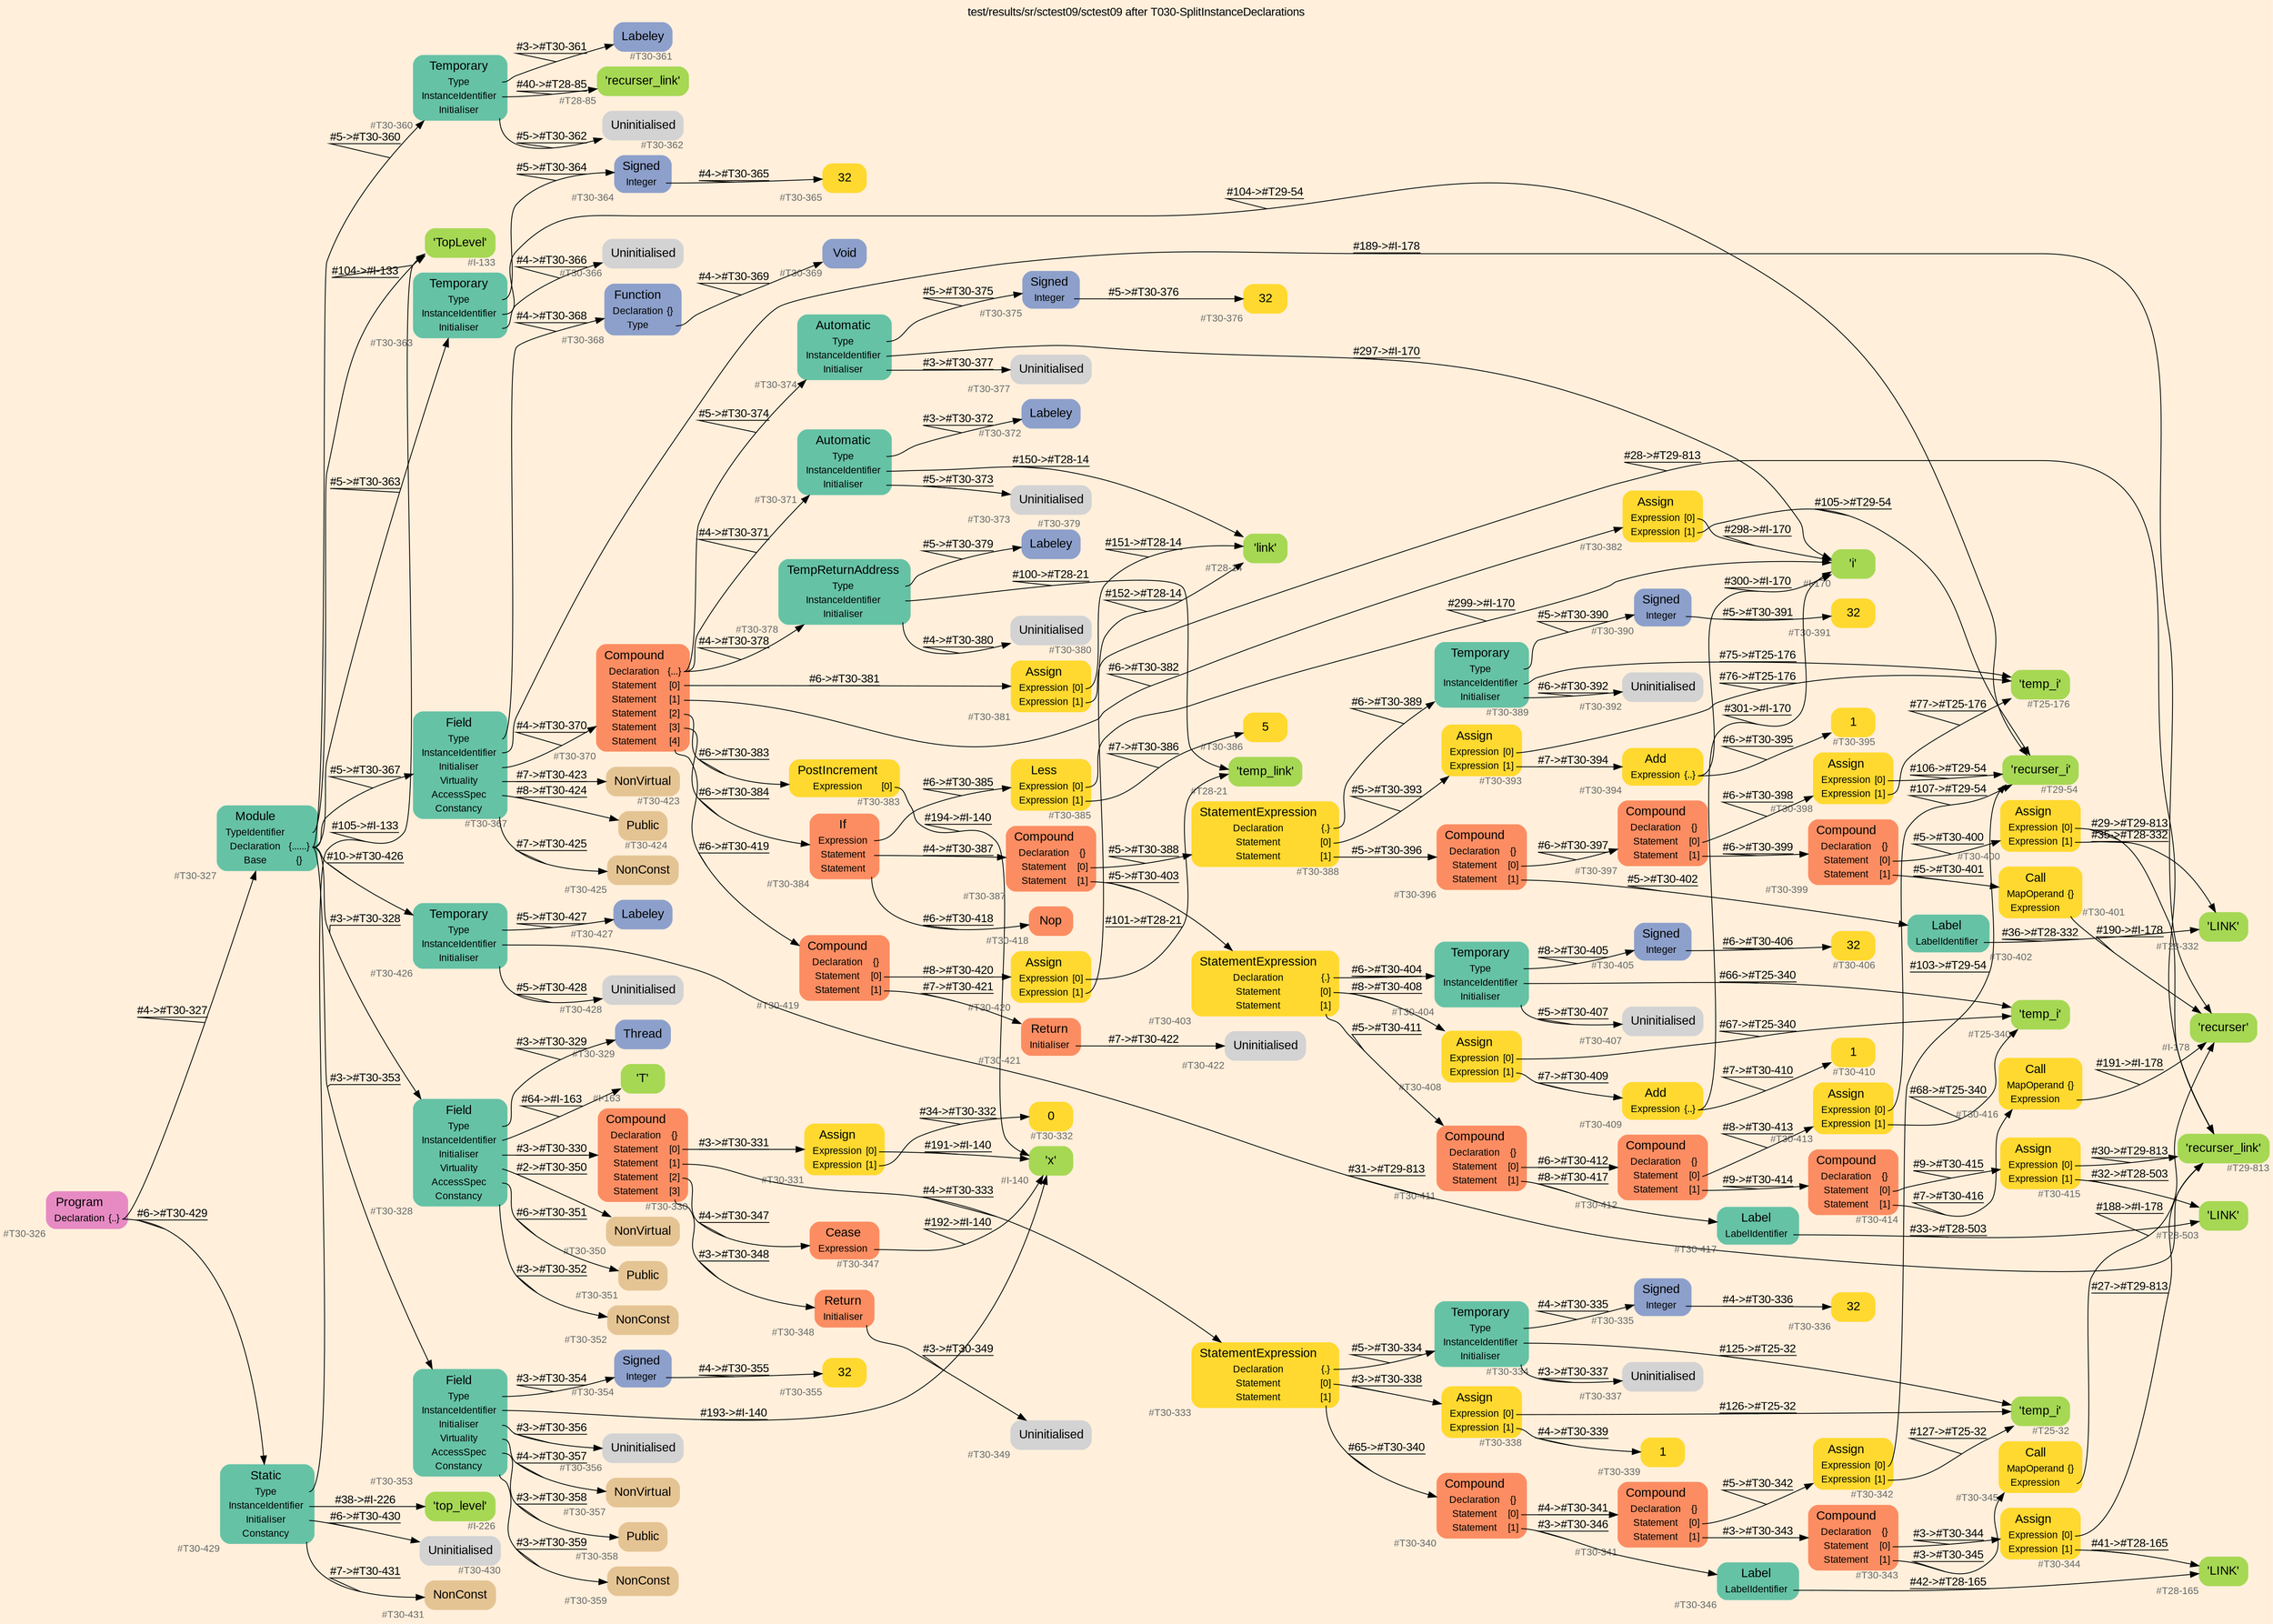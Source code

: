 digraph "test/results/sr/sctest09/sctest09 after T030-SplitInstanceDeclarations" {
label = "test/results/sr/sctest09/sctest09 after T030-SplitInstanceDeclarations"
labelloc = t
graph [
    rankdir = "LR"
    ranksep = 0.3
    bgcolor = antiquewhite1
    color = black
    fontcolor = black
    fontname = "Arial"
];
node [
    fontname = "Arial"
];
edge [
    fontname = "Arial"
];

// -------------------- node figure --------------------
// -------- block #T30-326 ----------
"#T30-326" [
    fillcolor = "/set28/4"
    xlabel = "#T30-326"
    fontsize = "12"
    fontcolor = grey40
    shape = "plaintext"
    label = <<TABLE BORDER="0" CELLBORDER="0" CELLSPACING="0">
     <TR><TD><FONT COLOR="black" POINT-SIZE="15">Program</FONT></TD></TR>
     <TR><TD><FONT COLOR="black" POINT-SIZE="12">Declaration</FONT></TD><TD PORT="port0"><FONT COLOR="black" POINT-SIZE="12">{..}</FONT></TD></TR>
    </TABLE>>
    style = "rounded,filled"
];

// -------- block #T30-327 ----------
"#T30-327" [
    fillcolor = "/set28/1"
    xlabel = "#T30-327"
    fontsize = "12"
    fontcolor = grey40
    shape = "plaintext"
    label = <<TABLE BORDER="0" CELLBORDER="0" CELLSPACING="0">
     <TR><TD><FONT COLOR="black" POINT-SIZE="15">Module</FONT></TD></TR>
     <TR><TD><FONT COLOR="black" POINT-SIZE="12">TypeIdentifier</FONT></TD><TD PORT="port0"></TD></TR>
     <TR><TD><FONT COLOR="black" POINT-SIZE="12">Declaration</FONT></TD><TD PORT="port1"><FONT COLOR="black" POINT-SIZE="12">{......}</FONT></TD></TR>
     <TR><TD><FONT COLOR="black" POINT-SIZE="12">Base</FONT></TD><TD PORT="port2"><FONT COLOR="black" POINT-SIZE="12">{}</FONT></TD></TR>
    </TABLE>>
    style = "rounded,filled"
];

// -------- block #I-133 ----------
"#I-133" [
    fillcolor = "/set28/5"
    xlabel = "#I-133"
    fontsize = "12"
    fontcolor = grey40
    shape = "plaintext"
    label = <<TABLE BORDER="0" CELLBORDER="0" CELLSPACING="0">
     <TR><TD><FONT COLOR="black" POINT-SIZE="15">'TopLevel'</FONT></TD></TR>
    </TABLE>>
    style = "rounded,filled"
];

// -------- block #T30-328 ----------
"#T30-328" [
    fillcolor = "/set28/1"
    xlabel = "#T30-328"
    fontsize = "12"
    fontcolor = grey40
    shape = "plaintext"
    label = <<TABLE BORDER="0" CELLBORDER="0" CELLSPACING="0">
     <TR><TD><FONT COLOR="black" POINT-SIZE="15">Field</FONT></TD></TR>
     <TR><TD><FONT COLOR="black" POINT-SIZE="12">Type</FONT></TD><TD PORT="port0"></TD></TR>
     <TR><TD><FONT COLOR="black" POINT-SIZE="12">InstanceIdentifier</FONT></TD><TD PORT="port1"></TD></TR>
     <TR><TD><FONT COLOR="black" POINT-SIZE="12">Initialiser</FONT></TD><TD PORT="port2"></TD></TR>
     <TR><TD><FONT COLOR="black" POINT-SIZE="12">Virtuality</FONT></TD><TD PORT="port3"></TD></TR>
     <TR><TD><FONT COLOR="black" POINT-SIZE="12">AccessSpec</FONT></TD><TD PORT="port4"></TD></TR>
     <TR><TD><FONT COLOR="black" POINT-SIZE="12">Constancy</FONT></TD><TD PORT="port5"></TD></TR>
    </TABLE>>
    style = "rounded,filled"
];

// -------- block #T30-329 ----------
"#T30-329" [
    fillcolor = "/set28/3"
    xlabel = "#T30-329"
    fontsize = "12"
    fontcolor = grey40
    shape = "plaintext"
    label = <<TABLE BORDER="0" CELLBORDER="0" CELLSPACING="0">
     <TR><TD><FONT COLOR="black" POINT-SIZE="15">Thread</FONT></TD></TR>
    </TABLE>>
    style = "rounded,filled"
];

// -------- block #I-163 ----------
"#I-163" [
    fillcolor = "/set28/5"
    xlabel = "#I-163"
    fontsize = "12"
    fontcolor = grey40
    shape = "plaintext"
    label = <<TABLE BORDER="0" CELLBORDER="0" CELLSPACING="0">
     <TR><TD><FONT COLOR="black" POINT-SIZE="15">'T'</FONT></TD></TR>
    </TABLE>>
    style = "rounded,filled"
];

// -------- block #T30-330 ----------
"#T30-330" [
    fillcolor = "/set28/2"
    xlabel = "#T30-330"
    fontsize = "12"
    fontcolor = grey40
    shape = "plaintext"
    label = <<TABLE BORDER="0" CELLBORDER="0" CELLSPACING="0">
     <TR><TD><FONT COLOR="black" POINT-SIZE="15">Compound</FONT></TD></TR>
     <TR><TD><FONT COLOR="black" POINT-SIZE="12">Declaration</FONT></TD><TD PORT="port0"><FONT COLOR="black" POINT-SIZE="12">{}</FONT></TD></TR>
     <TR><TD><FONT COLOR="black" POINT-SIZE="12">Statement</FONT></TD><TD PORT="port1"><FONT COLOR="black" POINT-SIZE="12">[0]</FONT></TD></TR>
     <TR><TD><FONT COLOR="black" POINT-SIZE="12">Statement</FONT></TD><TD PORT="port2"><FONT COLOR="black" POINT-SIZE="12">[1]</FONT></TD></TR>
     <TR><TD><FONT COLOR="black" POINT-SIZE="12">Statement</FONT></TD><TD PORT="port3"><FONT COLOR="black" POINT-SIZE="12">[2]</FONT></TD></TR>
     <TR><TD><FONT COLOR="black" POINT-SIZE="12">Statement</FONT></TD><TD PORT="port4"><FONT COLOR="black" POINT-SIZE="12">[3]</FONT></TD></TR>
    </TABLE>>
    style = "rounded,filled"
];

// -------- block #T30-331 ----------
"#T30-331" [
    fillcolor = "/set28/6"
    xlabel = "#T30-331"
    fontsize = "12"
    fontcolor = grey40
    shape = "plaintext"
    label = <<TABLE BORDER="0" CELLBORDER="0" CELLSPACING="0">
     <TR><TD><FONT COLOR="black" POINT-SIZE="15">Assign</FONT></TD></TR>
     <TR><TD><FONT COLOR="black" POINT-SIZE="12">Expression</FONT></TD><TD PORT="port0"><FONT COLOR="black" POINT-SIZE="12">[0]</FONT></TD></TR>
     <TR><TD><FONT COLOR="black" POINT-SIZE="12">Expression</FONT></TD><TD PORT="port1"><FONT COLOR="black" POINT-SIZE="12">[1]</FONT></TD></TR>
    </TABLE>>
    style = "rounded,filled"
];

// -------- block #I-140 ----------
"#I-140" [
    fillcolor = "/set28/5"
    xlabel = "#I-140"
    fontsize = "12"
    fontcolor = grey40
    shape = "plaintext"
    label = <<TABLE BORDER="0" CELLBORDER="0" CELLSPACING="0">
     <TR><TD><FONT COLOR="black" POINT-SIZE="15">'x'</FONT></TD></TR>
    </TABLE>>
    style = "rounded,filled"
];

// -------- block #T30-332 ----------
"#T30-332" [
    fillcolor = "/set28/6"
    xlabel = "#T30-332"
    fontsize = "12"
    fontcolor = grey40
    shape = "plaintext"
    label = <<TABLE BORDER="0" CELLBORDER="0" CELLSPACING="0">
     <TR><TD><FONT COLOR="black" POINT-SIZE="15">0</FONT></TD></TR>
    </TABLE>>
    style = "rounded,filled"
];

// -------- block #T30-333 ----------
"#T30-333" [
    fillcolor = "/set28/6"
    xlabel = "#T30-333"
    fontsize = "12"
    fontcolor = grey40
    shape = "plaintext"
    label = <<TABLE BORDER="0" CELLBORDER="0" CELLSPACING="0">
     <TR><TD><FONT COLOR="black" POINT-SIZE="15">StatementExpression</FONT></TD></TR>
     <TR><TD><FONT COLOR="black" POINT-SIZE="12">Declaration</FONT></TD><TD PORT="port0"><FONT COLOR="black" POINT-SIZE="12">{.}</FONT></TD></TR>
     <TR><TD><FONT COLOR="black" POINT-SIZE="12">Statement</FONT></TD><TD PORT="port1"><FONT COLOR="black" POINT-SIZE="12">[0]</FONT></TD></TR>
     <TR><TD><FONT COLOR="black" POINT-SIZE="12">Statement</FONT></TD><TD PORT="port2"><FONT COLOR="black" POINT-SIZE="12">[1]</FONT></TD></TR>
    </TABLE>>
    style = "rounded,filled"
];

// -------- block #T30-334 ----------
"#T30-334" [
    fillcolor = "/set28/1"
    xlabel = "#T30-334"
    fontsize = "12"
    fontcolor = grey40
    shape = "plaintext"
    label = <<TABLE BORDER="0" CELLBORDER="0" CELLSPACING="0">
     <TR><TD><FONT COLOR="black" POINT-SIZE="15">Temporary</FONT></TD></TR>
     <TR><TD><FONT COLOR="black" POINT-SIZE="12">Type</FONT></TD><TD PORT="port0"></TD></TR>
     <TR><TD><FONT COLOR="black" POINT-SIZE="12">InstanceIdentifier</FONT></TD><TD PORT="port1"></TD></TR>
     <TR><TD><FONT COLOR="black" POINT-SIZE="12">Initialiser</FONT></TD><TD PORT="port2"></TD></TR>
    </TABLE>>
    style = "rounded,filled"
];

// -------- block #T30-335 ----------
"#T30-335" [
    fillcolor = "/set28/3"
    xlabel = "#T30-335"
    fontsize = "12"
    fontcolor = grey40
    shape = "plaintext"
    label = <<TABLE BORDER="0" CELLBORDER="0" CELLSPACING="0">
     <TR><TD><FONT COLOR="black" POINT-SIZE="15">Signed</FONT></TD></TR>
     <TR><TD><FONT COLOR="black" POINT-SIZE="12">Integer</FONT></TD><TD PORT="port0"></TD></TR>
    </TABLE>>
    style = "rounded,filled"
];

// -------- block #T30-336 ----------
"#T30-336" [
    fillcolor = "/set28/6"
    xlabel = "#T30-336"
    fontsize = "12"
    fontcolor = grey40
    shape = "plaintext"
    label = <<TABLE BORDER="0" CELLBORDER="0" CELLSPACING="0">
     <TR><TD><FONT COLOR="black" POINT-SIZE="15">32</FONT></TD></TR>
    </TABLE>>
    style = "rounded,filled"
];

// -------- block #T25-32 ----------
"#T25-32" [
    fillcolor = "/set28/5"
    xlabel = "#T25-32"
    fontsize = "12"
    fontcolor = grey40
    shape = "plaintext"
    label = <<TABLE BORDER="0" CELLBORDER="0" CELLSPACING="0">
     <TR><TD><FONT COLOR="black" POINT-SIZE="15">'temp_i'</FONT></TD></TR>
    </TABLE>>
    style = "rounded,filled"
];

// -------- block #T30-337 ----------
"#T30-337" [
    xlabel = "#T30-337"
    fontsize = "12"
    fontcolor = grey40
    shape = "plaintext"
    label = <<TABLE BORDER="0" CELLBORDER="0" CELLSPACING="0">
     <TR><TD><FONT COLOR="black" POINT-SIZE="15">Uninitialised</FONT></TD></TR>
    </TABLE>>
    style = "rounded,filled"
];

// -------- block #T30-338 ----------
"#T30-338" [
    fillcolor = "/set28/6"
    xlabel = "#T30-338"
    fontsize = "12"
    fontcolor = grey40
    shape = "plaintext"
    label = <<TABLE BORDER="0" CELLBORDER="0" CELLSPACING="0">
     <TR><TD><FONT COLOR="black" POINT-SIZE="15">Assign</FONT></TD></TR>
     <TR><TD><FONT COLOR="black" POINT-SIZE="12">Expression</FONT></TD><TD PORT="port0"><FONT COLOR="black" POINT-SIZE="12">[0]</FONT></TD></TR>
     <TR><TD><FONT COLOR="black" POINT-SIZE="12">Expression</FONT></TD><TD PORT="port1"><FONT COLOR="black" POINT-SIZE="12">[1]</FONT></TD></TR>
    </TABLE>>
    style = "rounded,filled"
];

// -------- block #T30-339 ----------
"#T30-339" [
    fillcolor = "/set28/6"
    xlabel = "#T30-339"
    fontsize = "12"
    fontcolor = grey40
    shape = "plaintext"
    label = <<TABLE BORDER="0" CELLBORDER="0" CELLSPACING="0">
     <TR><TD><FONT COLOR="black" POINT-SIZE="15">1</FONT></TD></TR>
    </TABLE>>
    style = "rounded,filled"
];

// -------- block #T30-340 ----------
"#T30-340" [
    fillcolor = "/set28/2"
    xlabel = "#T30-340"
    fontsize = "12"
    fontcolor = grey40
    shape = "plaintext"
    label = <<TABLE BORDER="0" CELLBORDER="0" CELLSPACING="0">
     <TR><TD><FONT COLOR="black" POINT-SIZE="15">Compound</FONT></TD></TR>
     <TR><TD><FONT COLOR="black" POINT-SIZE="12">Declaration</FONT></TD><TD PORT="port0"><FONT COLOR="black" POINT-SIZE="12">{}</FONT></TD></TR>
     <TR><TD><FONT COLOR="black" POINT-SIZE="12">Statement</FONT></TD><TD PORT="port1"><FONT COLOR="black" POINT-SIZE="12">[0]</FONT></TD></TR>
     <TR><TD><FONT COLOR="black" POINT-SIZE="12">Statement</FONT></TD><TD PORT="port2"><FONT COLOR="black" POINT-SIZE="12">[1]</FONT></TD></TR>
    </TABLE>>
    style = "rounded,filled"
];

// -------- block #T30-341 ----------
"#T30-341" [
    fillcolor = "/set28/2"
    xlabel = "#T30-341"
    fontsize = "12"
    fontcolor = grey40
    shape = "plaintext"
    label = <<TABLE BORDER="0" CELLBORDER="0" CELLSPACING="0">
     <TR><TD><FONT COLOR="black" POINT-SIZE="15">Compound</FONT></TD></TR>
     <TR><TD><FONT COLOR="black" POINT-SIZE="12">Declaration</FONT></TD><TD PORT="port0"><FONT COLOR="black" POINT-SIZE="12">{}</FONT></TD></TR>
     <TR><TD><FONT COLOR="black" POINT-SIZE="12">Statement</FONT></TD><TD PORT="port1"><FONT COLOR="black" POINT-SIZE="12">[0]</FONT></TD></TR>
     <TR><TD><FONT COLOR="black" POINT-SIZE="12">Statement</FONT></TD><TD PORT="port2"><FONT COLOR="black" POINT-SIZE="12">[1]</FONT></TD></TR>
    </TABLE>>
    style = "rounded,filled"
];

// -------- block #T30-342 ----------
"#T30-342" [
    fillcolor = "/set28/6"
    xlabel = "#T30-342"
    fontsize = "12"
    fontcolor = grey40
    shape = "plaintext"
    label = <<TABLE BORDER="0" CELLBORDER="0" CELLSPACING="0">
     <TR><TD><FONT COLOR="black" POINT-SIZE="15">Assign</FONT></TD></TR>
     <TR><TD><FONT COLOR="black" POINT-SIZE="12">Expression</FONT></TD><TD PORT="port0"><FONT COLOR="black" POINT-SIZE="12">[0]</FONT></TD></TR>
     <TR><TD><FONT COLOR="black" POINT-SIZE="12">Expression</FONT></TD><TD PORT="port1"><FONT COLOR="black" POINT-SIZE="12">[1]</FONT></TD></TR>
    </TABLE>>
    style = "rounded,filled"
];

// -------- block #T29-54 ----------
"#T29-54" [
    fillcolor = "/set28/5"
    xlabel = "#T29-54"
    fontsize = "12"
    fontcolor = grey40
    shape = "plaintext"
    label = <<TABLE BORDER="0" CELLBORDER="0" CELLSPACING="0">
     <TR><TD><FONT COLOR="black" POINT-SIZE="15">'recurser_i'</FONT></TD></TR>
    </TABLE>>
    style = "rounded,filled"
];

// -------- block #T30-343 ----------
"#T30-343" [
    fillcolor = "/set28/2"
    xlabel = "#T30-343"
    fontsize = "12"
    fontcolor = grey40
    shape = "plaintext"
    label = <<TABLE BORDER="0" CELLBORDER="0" CELLSPACING="0">
     <TR><TD><FONT COLOR="black" POINT-SIZE="15">Compound</FONT></TD></TR>
     <TR><TD><FONT COLOR="black" POINT-SIZE="12">Declaration</FONT></TD><TD PORT="port0"><FONT COLOR="black" POINT-SIZE="12">{}</FONT></TD></TR>
     <TR><TD><FONT COLOR="black" POINT-SIZE="12">Statement</FONT></TD><TD PORT="port1"><FONT COLOR="black" POINT-SIZE="12">[0]</FONT></TD></TR>
     <TR><TD><FONT COLOR="black" POINT-SIZE="12">Statement</FONT></TD><TD PORT="port2"><FONT COLOR="black" POINT-SIZE="12">[1]</FONT></TD></TR>
    </TABLE>>
    style = "rounded,filled"
];

// -------- block #T30-344 ----------
"#T30-344" [
    fillcolor = "/set28/6"
    xlabel = "#T30-344"
    fontsize = "12"
    fontcolor = grey40
    shape = "plaintext"
    label = <<TABLE BORDER="0" CELLBORDER="0" CELLSPACING="0">
     <TR><TD><FONT COLOR="black" POINT-SIZE="15">Assign</FONT></TD></TR>
     <TR><TD><FONT COLOR="black" POINT-SIZE="12">Expression</FONT></TD><TD PORT="port0"><FONT COLOR="black" POINT-SIZE="12">[0]</FONT></TD></TR>
     <TR><TD><FONT COLOR="black" POINT-SIZE="12">Expression</FONT></TD><TD PORT="port1"><FONT COLOR="black" POINT-SIZE="12">[1]</FONT></TD></TR>
    </TABLE>>
    style = "rounded,filled"
];

// -------- block #T29-813 ----------
"#T29-813" [
    fillcolor = "/set28/5"
    xlabel = "#T29-813"
    fontsize = "12"
    fontcolor = grey40
    shape = "plaintext"
    label = <<TABLE BORDER="0" CELLBORDER="0" CELLSPACING="0">
     <TR><TD><FONT COLOR="black" POINT-SIZE="15">'recurser_link'</FONT></TD></TR>
    </TABLE>>
    style = "rounded,filled"
];

// -------- block #T28-165 ----------
"#T28-165" [
    fillcolor = "/set28/5"
    xlabel = "#T28-165"
    fontsize = "12"
    fontcolor = grey40
    shape = "plaintext"
    label = <<TABLE BORDER="0" CELLBORDER="0" CELLSPACING="0">
     <TR><TD><FONT COLOR="black" POINT-SIZE="15">'LINK'</FONT></TD></TR>
    </TABLE>>
    style = "rounded,filled"
];

// -------- block #T30-345 ----------
"#T30-345" [
    fillcolor = "/set28/6"
    xlabel = "#T30-345"
    fontsize = "12"
    fontcolor = grey40
    shape = "plaintext"
    label = <<TABLE BORDER="0" CELLBORDER="0" CELLSPACING="0">
     <TR><TD><FONT COLOR="black" POINT-SIZE="15">Call</FONT></TD></TR>
     <TR><TD><FONT COLOR="black" POINT-SIZE="12">MapOperand</FONT></TD><TD PORT="port0"><FONT COLOR="black" POINT-SIZE="12">{}</FONT></TD></TR>
     <TR><TD><FONT COLOR="black" POINT-SIZE="12">Expression</FONT></TD><TD PORT="port1"></TD></TR>
    </TABLE>>
    style = "rounded,filled"
];

// -------- block #I-178 ----------
"#I-178" [
    fillcolor = "/set28/5"
    xlabel = "#I-178"
    fontsize = "12"
    fontcolor = grey40
    shape = "plaintext"
    label = <<TABLE BORDER="0" CELLBORDER="0" CELLSPACING="0">
     <TR><TD><FONT COLOR="black" POINT-SIZE="15">'recurser'</FONT></TD></TR>
    </TABLE>>
    style = "rounded,filled"
];

// -------- block #T30-346 ----------
"#T30-346" [
    fillcolor = "/set28/1"
    xlabel = "#T30-346"
    fontsize = "12"
    fontcolor = grey40
    shape = "plaintext"
    label = <<TABLE BORDER="0" CELLBORDER="0" CELLSPACING="0">
     <TR><TD><FONT COLOR="black" POINT-SIZE="15">Label</FONT></TD></TR>
     <TR><TD><FONT COLOR="black" POINT-SIZE="12">LabelIdentifier</FONT></TD><TD PORT="port0"></TD></TR>
    </TABLE>>
    style = "rounded,filled"
];

// -------- block #T30-347 ----------
"#T30-347" [
    fillcolor = "/set28/2"
    xlabel = "#T30-347"
    fontsize = "12"
    fontcolor = grey40
    shape = "plaintext"
    label = <<TABLE BORDER="0" CELLBORDER="0" CELLSPACING="0">
     <TR><TD><FONT COLOR="black" POINT-SIZE="15">Cease</FONT></TD></TR>
     <TR><TD><FONT COLOR="black" POINT-SIZE="12">Expression</FONT></TD><TD PORT="port0"></TD></TR>
    </TABLE>>
    style = "rounded,filled"
];

// -------- block #T30-348 ----------
"#T30-348" [
    fillcolor = "/set28/2"
    xlabel = "#T30-348"
    fontsize = "12"
    fontcolor = grey40
    shape = "plaintext"
    label = <<TABLE BORDER="0" CELLBORDER="0" CELLSPACING="0">
     <TR><TD><FONT COLOR="black" POINT-SIZE="15">Return</FONT></TD></TR>
     <TR><TD><FONT COLOR="black" POINT-SIZE="12">Initialiser</FONT></TD><TD PORT="port0"></TD></TR>
    </TABLE>>
    style = "rounded,filled"
];

// -------- block #T30-349 ----------
"#T30-349" [
    xlabel = "#T30-349"
    fontsize = "12"
    fontcolor = grey40
    shape = "plaintext"
    label = <<TABLE BORDER="0" CELLBORDER="0" CELLSPACING="0">
     <TR><TD><FONT COLOR="black" POINT-SIZE="15">Uninitialised</FONT></TD></TR>
    </TABLE>>
    style = "rounded,filled"
];

// -------- block #T30-350 ----------
"#T30-350" [
    fillcolor = "/set28/7"
    xlabel = "#T30-350"
    fontsize = "12"
    fontcolor = grey40
    shape = "plaintext"
    label = <<TABLE BORDER="0" CELLBORDER="0" CELLSPACING="0">
     <TR><TD><FONT COLOR="black" POINT-SIZE="15">NonVirtual</FONT></TD></TR>
    </TABLE>>
    style = "rounded,filled"
];

// -------- block #T30-351 ----------
"#T30-351" [
    fillcolor = "/set28/7"
    xlabel = "#T30-351"
    fontsize = "12"
    fontcolor = grey40
    shape = "plaintext"
    label = <<TABLE BORDER="0" CELLBORDER="0" CELLSPACING="0">
     <TR><TD><FONT COLOR="black" POINT-SIZE="15">Public</FONT></TD></TR>
    </TABLE>>
    style = "rounded,filled"
];

// -------- block #T30-352 ----------
"#T30-352" [
    fillcolor = "/set28/7"
    xlabel = "#T30-352"
    fontsize = "12"
    fontcolor = grey40
    shape = "plaintext"
    label = <<TABLE BORDER="0" CELLBORDER="0" CELLSPACING="0">
     <TR><TD><FONT COLOR="black" POINT-SIZE="15">NonConst</FONT></TD></TR>
    </TABLE>>
    style = "rounded,filled"
];

// -------- block #T30-353 ----------
"#T30-353" [
    fillcolor = "/set28/1"
    xlabel = "#T30-353"
    fontsize = "12"
    fontcolor = grey40
    shape = "plaintext"
    label = <<TABLE BORDER="0" CELLBORDER="0" CELLSPACING="0">
     <TR><TD><FONT COLOR="black" POINT-SIZE="15">Field</FONT></TD></TR>
     <TR><TD><FONT COLOR="black" POINT-SIZE="12">Type</FONT></TD><TD PORT="port0"></TD></TR>
     <TR><TD><FONT COLOR="black" POINT-SIZE="12">InstanceIdentifier</FONT></TD><TD PORT="port1"></TD></TR>
     <TR><TD><FONT COLOR="black" POINT-SIZE="12">Initialiser</FONT></TD><TD PORT="port2"></TD></TR>
     <TR><TD><FONT COLOR="black" POINT-SIZE="12">Virtuality</FONT></TD><TD PORT="port3"></TD></TR>
     <TR><TD><FONT COLOR="black" POINT-SIZE="12">AccessSpec</FONT></TD><TD PORT="port4"></TD></TR>
     <TR><TD><FONT COLOR="black" POINT-SIZE="12">Constancy</FONT></TD><TD PORT="port5"></TD></TR>
    </TABLE>>
    style = "rounded,filled"
];

// -------- block #T30-354 ----------
"#T30-354" [
    fillcolor = "/set28/3"
    xlabel = "#T30-354"
    fontsize = "12"
    fontcolor = grey40
    shape = "plaintext"
    label = <<TABLE BORDER="0" CELLBORDER="0" CELLSPACING="0">
     <TR><TD><FONT COLOR="black" POINT-SIZE="15">Signed</FONT></TD></TR>
     <TR><TD><FONT COLOR="black" POINT-SIZE="12">Integer</FONT></TD><TD PORT="port0"></TD></TR>
    </TABLE>>
    style = "rounded,filled"
];

// -------- block #T30-355 ----------
"#T30-355" [
    fillcolor = "/set28/6"
    xlabel = "#T30-355"
    fontsize = "12"
    fontcolor = grey40
    shape = "plaintext"
    label = <<TABLE BORDER="0" CELLBORDER="0" CELLSPACING="0">
     <TR><TD><FONT COLOR="black" POINT-SIZE="15">32</FONT></TD></TR>
    </TABLE>>
    style = "rounded,filled"
];

// -------- block #T30-356 ----------
"#T30-356" [
    xlabel = "#T30-356"
    fontsize = "12"
    fontcolor = grey40
    shape = "plaintext"
    label = <<TABLE BORDER="0" CELLBORDER="0" CELLSPACING="0">
     <TR><TD><FONT COLOR="black" POINT-SIZE="15">Uninitialised</FONT></TD></TR>
    </TABLE>>
    style = "rounded,filled"
];

// -------- block #T30-357 ----------
"#T30-357" [
    fillcolor = "/set28/7"
    xlabel = "#T30-357"
    fontsize = "12"
    fontcolor = grey40
    shape = "plaintext"
    label = <<TABLE BORDER="0" CELLBORDER="0" CELLSPACING="0">
     <TR><TD><FONT COLOR="black" POINT-SIZE="15">NonVirtual</FONT></TD></TR>
    </TABLE>>
    style = "rounded,filled"
];

// -------- block #T30-358 ----------
"#T30-358" [
    fillcolor = "/set28/7"
    xlabel = "#T30-358"
    fontsize = "12"
    fontcolor = grey40
    shape = "plaintext"
    label = <<TABLE BORDER="0" CELLBORDER="0" CELLSPACING="0">
     <TR><TD><FONT COLOR="black" POINT-SIZE="15">Public</FONT></TD></TR>
    </TABLE>>
    style = "rounded,filled"
];

// -------- block #T30-359 ----------
"#T30-359" [
    fillcolor = "/set28/7"
    xlabel = "#T30-359"
    fontsize = "12"
    fontcolor = grey40
    shape = "plaintext"
    label = <<TABLE BORDER="0" CELLBORDER="0" CELLSPACING="0">
     <TR><TD><FONT COLOR="black" POINT-SIZE="15">NonConst</FONT></TD></TR>
    </TABLE>>
    style = "rounded,filled"
];

// -------- block #T30-360 ----------
"#T30-360" [
    fillcolor = "/set28/1"
    xlabel = "#T30-360"
    fontsize = "12"
    fontcolor = grey40
    shape = "plaintext"
    label = <<TABLE BORDER="0" CELLBORDER="0" CELLSPACING="0">
     <TR><TD><FONT COLOR="black" POINT-SIZE="15">Temporary</FONT></TD></TR>
     <TR><TD><FONT COLOR="black" POINT-SIZE="12">Type</FONT></TD><TD PORT="port0"></TD></TR>
     <TR><TD><FONT COLOR="black" POINT-SIZE="12">InstanceIdentifier</FONT></TD><TD PORT="port1"></TD></TR>
     <TR><TD><FONT COLOR="black" POINT-SIZE="12">Initialiser</FONT></TD><TD PORT="port2"></TD></TR>
    </TABLE>>
    style = "rounded,filled"
];

// -------- block #T30-361 ----------
"#T30-361" [
    fillcolor = "/set28/3"
    xlabel = "#T30-361"
    fontsize = "12"
    fontcolor = grey40
    shape = "plaintext"
    label = <<TABLE BORDER="0" CELLBORDER="0" CELLSPACING="0">
     <TR><TD><FONT COLOR="black" POINT-SIZE="15">Labeley</FONT></TD></TR>
    </TABLE>>
    style = "rounded,filled"
];

// -------- block #T28-85 ----------
"#T28-85" [
    fillcolor = "/set28/5"
    xlabel = "#T28-85"
    fontsize = "12"
    fontcolor = grey40
    shape = "plaintext"
    label = <<TABLE BORDER="0" CELLBORDER="0" CELLSPACING="0">
     <TR><TD><FONT COLOR="black" POINT-SIZE="15">'recurser_link'</FONT></TD></TR>
    </TABLE>>
    style = "rounded,filled"
];

// -------- block #T30-362 ----------
"#T30-362" [
    xlabel = "#T30-362"
    fontsize = "12"
    fontcolor = grey40
    shape = "plaintext"
    label = <<TABLE BORDER="0" CELLBORDER="0" CELLSPACING="0">
     <TR><TD><FONT COLOR="black" POINT-SIZE="15">Uninitialised</FONT></TD></TR>
    </TABLE>>
    style = "rounded,filled"
];

// -------- block #T30-363 ----------
"#T30-363" [
    fillcolor = "/set28/1"
    xlabel = "#T30-363"
    fontsize = "12"
    fontcolor = grey40
    shape = "plaintext"
    label = <<TABLE BORDER="0" CELLBORDER="0" CELLSPACING="0">
     <TR><TD><FONT COLOR="black" POINT-SIZE="15">Temporary</FONT></TD></TR>
     <TR><TD><FONT COLOR="black" POINT-SIZE="12">Type</FONT></TD><TD PORT="port0"></TD></TR>
     <TR><TD><FONT COLOR="black" POINT-SIZE="12">InstanceIdentifier</FONT></TD><TD PORT="port1"></TD></TR>
     <TR><TD><FONT COLOR="black" POINT-SIZE="12">Initialiser</FONT></TD><TD PORT="port2"></TD></TR>
    </TABLE>>
    style = "rounded,filled"
];

// -------- block #T30-364 ----------
"#T30-364" [
    fillcolor = "/set28/3"
    xlabel = "#T30-364"
    fontsize = "12"
    fontcolor = grey40
    shape = "plaintext"
    label = <<TABLE BORDER="0" CELLBORDER="0" CELLSPACING="0">
     <TR><TD><FONT COLOR="black" POINT-SIZE="15">Signed</FONT></TD></TR>
     <TR><TD><FONT COLOR="black" POINT-SIZE="12">Integer</FONT></TD><TD PORT="port0"></TD></TR>
    </TABLE>>
    style = "rounded,filled"
];

// -------- block #T30-365 ----------
"#T30-365" [
    fillcolor = "/set28/6"
    xlabel = "#T30-365"
    fontsize = "12"
    fontcolor = grey40
    shape = "plaintext"
    label = <<TABLE BORDER="0" CELLBORDER="0" CELLSPACING="0">
     <TR><TD><FONT COLOR="black" POINT-SIZE="15">32</FONT></TD></TR>
    </TABLE>>
    style = "rounded,filled"
];

// -------- block #T30-366 ----------
"#T30-366" [
    xlabel = "#T30-366"
    fontsize = "12"
    fontcolor = grey40
    shape = "plaintext"
    label = <<TABLE BORDER="0" CELLBORDER="0" CELLSPACING="0">
     <TR><TD><FONT COLOR="black" POINT-SIZE="15">Uninitialised</FONT></TD></TR>
    </TABLE>>
    style = "rounded,filled"
];

// -------- block #T30-367 ----------
"#T30-367" [
    fillcolor = "/set28/1"
    xlabel = "#T30-367"
    fontsize = "12"
    fontcolor = grey40
    shape = "plaintext"
    label = <<TABLE BORDER="0" CELLBORDER="0" CELLSPACING="0">
     <TR><TD><FONT COLOR="black" POINT-SIZE="15">Field</FONT></TD></TR>
     <TR><TD><FONT COLOR="black" POINT-SIZE="12">Type</FONT></TD><TD PORT="port0"></TD></TR>
     <TR><TD><FONT COLOR="black" POINT-SIZE="12">InstanceIdentifier</FONT></TD><TD PORT="port1"></TD></TR>
     <TR><TD><FONT COLOR="black" POINT-SIZE="12">Initialiser</FONT></TD><TD PORT="port2"></TD></TR>
     <TR><TD><FONT COLOR="black" POINT-SIZE="12">Virtuality</FONT></TD><TD PORT="port3"></TD></TR>
     <TR><TD><FONT COLOR="black" POINT-SIZE="12">AccessSpec</FONT></TD><TD PORT="port4"></TD></TR>
     <TR><TD><FONT COLOR="black" POINT-SIZE="12">Constancy</FONT></TD><TD PORT="port5"></TD></TR>
    </TABLE>>
    style = "rounded,filled"
];

// -------- block #T30-368 ----------
"#T30-368" [
    fillcolor = "/set28/3"
    xlabel = "#T30-368"
    fontsize = "12"
    fontcolor = grey40
    shape = "plaintext"
    label = <<TABLE BORDER="0" CELLBORDER="0" CELLSPACING="0">
     <TR><TD><FONT COLOR="black" POINT-SIZE="15">Function</FONT></TD></TR>
     <TR><TD><FONT COLOR="black" POINT-SIZE="12">Declaration</FONT></TD><TD PORT="port0"><FONT COLOR="black" POINT-SIZE="12">{}</FONT></TD></TR>
     <TR><TD><FONT COLOR="black" POINT-SIZE="12">Type</FONT></TD><TD PORT="port1"></TD></TR>
    </TABLE>>
    style = "rounded,filled"
];

// -------- block #T30-369 ----------
"#T30-369" [
    fillcolor = "/set28/3"
    xlabel = "#T30-369"
    fontsize = "12"
    fontcolor = grey40
    shape = "plaintext"
    label = <<TABLE BORDER="0" CELLBORDER="0" CELLSPACING="0">
     <TR><TD><FONT COLOR="black" POINT-SIZE="15">Void</FONT></TD></TR>
    </TABLE>>
    style = "rounded,filled"
];

// -------- block #T30-370 ----------
"#T30-370" [
    fillcolor = "/set28/2"
    xlabel = "#T30-370"
    fontsize = "12"
    fontcolor = grey40
    shape = "plaintext"
    label = <<TABLE BORDER="0" CELLBORDER="0" CELLSPACING="0">
     <TR><TD><FONT COLOR="black" POINT-SIZE="15">Compound</FONT></TD></TR>
     <TR><TD><FONT COLOR="black" POINT-SIZE="12">Declaration</FONT></TD><TD PORT="port0"><FONT COLOR="black" POINT-SIZE="12">{...}</FONT></TD></TR>
     <TR><TD><FONT COLOR="black" POINT-SIZE="12">Statement</FONT></TD><TD PORT="port1"><FONT COLOR="black" POINT-SIZE="12">[0]</FONT></TD></TR>
     <TR><TD><FONT COLOR="black" POINT-SIZE="12">Statement</FONT></TD><TD PORT="port2"><FONT COLOR="black" POINT-SIZE="12">[1]</FONT></TD></TR>
     <TR><TD><FONT COLOR="black" POINT-SIZE="12">Statement</FONT></TD><TD PORT="port3"><FONT COLOR="black" POINT-SIZE="12">[2]</FONT></TD></TR>
     <TR><TD><FONT COLOR="black" POINT-SIZE="12">Statement</FONT></TD><TD PORT="port4"><FONT COLOR="black" POINT-SIZE="12">[3]</FONT></TD></TR>
     <TR><TD><FONT COLOR="black" POINT-SIZE="12">Statement</FONT></TD><TD PORT="port5"><FONT COLOR="black" POINT-SIZE="12">[4]</FONT></TD></TR>
    </TABLE>>
    style = "rounded,filled"
];

// -------- block #T30-371 ----------
"#T30-371" [
    fillcolor = "/set28/1"
    xlabel = "#T30-371"
    fontsize = "12"
    fontcolor = grey40
    shape = "plaintext"
    label = <<TABLE BORDER="0" CELLBORDER="0" CELLSPACING="0">
     <TR><TD><FONT COLOR="black" POINT-SIZE="15">Automatic</FONT></TD></TR>
     <TR><TD><FONT COLOR="black" POINT-SIZE="12">Type</FONT></TD><TD PORT="port0"></TD></TR>
     <TR><TD><FONT COLOR="black" POINT-SIZE="12">InstanceIdentifier</FONT></TD><TD PORT="port1"></TD></TR>
     <TR><TD><FONT COLOR="black" POINT-SIZE="12">Initialiser</FONT></TD><TD PORT="port2"></TD></TR>
    </TABLE>>
    style = "rounded,filled"
];

// -------- block #T30-372 ----------
"#T30-372" [
    fillcolor = "/set28/3"
    xlabel = "#T30-372"
    fontsize = "12"
    fontcolor = grey40
    shape = "plaintext"
    label = <<TABLE BORDER="0" CELLBORDER="0" CELLSPACING="0">
     <TR><TD><FONT COLOR="black" POINT-SIZE="15">Labeley</FONT></TD></TR>
    </TABLE>>
    style = "rounded,filled"
];

// -------- block #T28-14 ----------
"#T28-14" [
    fillcolor = "/set28/5"
    xlabel = "#T28-14"
    fontsize = "12"
    fontcolor = grey40
    shape = "plaintext"
    label = <<TABLE BORDER="0" CELLBORDER="0" CELLSPACING="0">
     <TR><TD><FONT COLOR="black" POINT-SIZE="15">'link'</FONT></TD></TR>
    </TABLE>>
    style = "rounded,filled"
];

// -------- block #T30-373 ----------
"#T30-373" [
    xlabel = "#T30-373"
    fontsize = "12"
    fontcolor = grey40
    shape = "plaintext"
    label = <<TABLE BORDER="0" CELLBORDER="0" CELLSPACING="0">
     <TR><TD><FONT COLOR="black" POINT-SIZE="15">Uninitialised</FONT></TD></TR>
    </TABLE>>
    style = "rounded,filled"
];

// -------- block #T30-374 ----------
"#T30-374" [
    fillcolor = "/set28/1"
    xlabel = "#T30-374"
    fontsize = "12"
    fontcolor = grey40
    shape = "plaintext"
    label = <<TABLE BORDER="0" CELLBORDER="0" CELLSPACING="0">
     <TR><TD><FONT COLOR="black" POINT-SIZE="15">Automatic</FONT></TD></TR>
     <TR><TD><FONT COLOR="black" POINT-SIZE="12">Type</FONT></TD><TD PORT="port0"></TD></TR>
     <TR><TD><FONT COLOR="black" POINT-SIZE="12">InstanceIdentifier</FONT></TD><TD PORT="port1"></TD></TR>
     <TR><TD><FONT COLOR="black" POINT-SIZE="12">Initialiser</FONT></TD><TD PORT="port2"></TD></TR>
    </TABLE>>
    style = "rounded,filled"
];

// -------- block #T30-375 ----------
"#T30-375" [
    fillcolor = "/set28/3"
    xlabel = "#T30-375"
    fontsize = "12"
    fontcolor = grey40
    shape = "plaintext"
    label = <<TABLE BORDER="0" CELLBORDER="0" CELLSPACING="0">
     <TR><TD><FONT COLOR="black" POINT-SIZE="15">Signed</FONT></TD></TR>
     <TR><TD><FONT COLOR="black" POINT-SIZE="12">Integer</FONT></TD><TD PORT="port0"></TD></TR>
    </TABLE>>
    style = "rounded,filled"
];

// -------- block #T30-376 ----------
"#T30-376" [
    fillcolor = "/set28/6"
    xlabel = "#T30-376"
    fontsize = "12"
    fontcolor = grey40
    shape = "plaintext"
    label = <<TABLE BORDER="0" CELLBORDER="0" CELLSPACING="0">
     <TR><TD><FONT COLOR="black" POINT-SIZE="15">32</FONT></TD></TR>
    </TABLE>>
    style = "rounded,filled"
];

// -------- block #I-170 ----------
"#I-170" [
    fillcolor = "/set28/5"
    xlabel = "#I-170"
    fontsize = "12"
    fontcolor = grey40
    shape = "plaintext"
    label = <<TABLE BORDER="0" CELLBORDER="0" CELLSPACING="0">
     <TR><TD><FONT COLOR="black" POINT-SIZE="15">'i'</FONT></TD></TR>
    </TABLE>>
    style = "rounded,filled"
];

// -------- block #T30-377 ----------
"#T30-377" [
    xlabel = "#T30-377"
    fontsize = "12"
    fontcolor = grey40
    shape = "plaintext"
    label = <<TABLE BORDER="0" CELLBORDER="0" CELLSPACING="0">
     <TR><TD><FONT COLOR="black" POINT-SIZE="15">Uninitialised</FONT></TD></TR>
    </TABLE>>
    style = "rounded,filled"
];

// -------- block #T30-378 ----------
"#T30-378" [
    fillcolor = "/set28/1"
    xlabel = "#T30-378"
    fontsize = "12"
    fontcolor = grey40
    shape = "plaintext"
    label = <<TABLE BORDER="0" CELLBORDER="0" CELLSPACING="0">
     <TR><TD><FONT COLOR="black" POINT-SIZE="15">TempReturnAddress</FONT></TD></TR>
     <TR><TD><FONT COLOR="black" POINT-SIZE="12">Type</FONT></TD><TD PORT="port0"></TD></TR>
     <TR><TD><FONT COLOR="black" POINT-SIZE="12">InstanceIdentifier</FONT></TD><TD PORT="port1"></TD></TR>
     <TR><TD><FONT COLOR="black" POINT-SIZE="12">Initialiser</FONT></TD><TD PORT="port2"></TD></TR>
    </TABLE>>
    style = "rounded,filled"
];

// -------- block #T30-379 ----------
"#T30-379" [
    fillcolor = "/set28/3"
    xlabel = "#T30-379"
    fontsize = "12"
    fontcolor = grey40
    shape = "plaintext"
    label = <<TABLE BORDER="0" CELLBORDER="0" CELLSPACING="0">
     <TR><TD><FONT COLOR="black" POINT-SIZE="15">Labeley</FONT></TD></TR>
    </TABLE>>
    style = "rounded,filled"
];

// -------- block #T28-21 ----------
"#T28-21" [
    fillcolor = "/set28/5"
    xlabel = "#T28-21"
    fontsize = "12"
    fontcolor = grey40
    shape = "plaintext"
    label = <<TABLE BORDER="0" CELLBORDER="0" CELLSPACING="0">
     <TR><TD><FONT COLOR="black" POINT-SIZE="15">'temp_link'</FONT></TD></TR>
    </TABLE>>
    style = "rounded,filled"
];

// -------- block #T30-380 ----------
"#T30-380" [
    xlabel = "#T30-380"
    fontsize = "12"
    fontcolor = grey40
    shape = "plaintext"
    label = <<TABLE BORDER="0" CELLBORDER="0" CELLSPACING="0">
     <TR><TD><FONT COLOR="black" POINT-SIZE="15">Uninitialised</FONT></TD></TR>
    </TABLE>>
    style = "rounded,filled"
];

// -------- block #T30-381 ----------
"#T30-381" [
    fillcolor = "/set28/6"
    xlabel = "#T30-381"
    fontsize = "12"
    fontcolor = grey40
    shape = "plaintext"
    label = <<TABLE BORDER="0" CELLBORDER="0" CELLSPACING="0">
     <TR><TD><FONT COLOR="black" POINT-SIZE="15">Assign</FONT></TD></TR>
     <TR><TD><FONT COLOR="black" POINT-SIZE="12">Expression</FONT></TD><TD PORT="port0"><FONT COLOR="black" POINT-SIZE="12">[0]</FONT></TD></TR>
     <TR><TD><FONT COLOR="black" POINT-SIZE="12">Expression</FONT></TD><TD PORT="port1"><FONT COLOR="black" POINT-SIZE="12">[1]</FONT></TD></TR>
    </TABLE>>
    style = "rounded,filled"
];

// -------- block #T30-382 ----------
"#T30-382" [
    fillcolor = "/set28/6"
    xlabel = "#T30-382"
    fontsize = "12"
    fontcolor = grey40
    shape = "plaintext"
    label = <<TABLE BORDER="0" CELLBORDER="0" CELLSPACING="0">
     <TR><TD><FONT COLOR="black" POINT-SIZE="15">Assign</FONT></TD></TR>
     <TR><TD><FONT COLOR="black" POINT-SIZE="12">Expression</FONT></TD><TD PORT="port0"><FONT COLOR="black" POINT-SIZE="12">[0]</FONT></TD></TR>
     <TR><TD><FONT COLOR="black" POINT-SIZE="12">Expression</FONT></TD><TD PORT="port1"><FONT COLOR="black" POINT-SIZE="12">[1]</FONT></TD></TR>
    </TABLE>>
    style = "rounded,filled"
];

// -------- block #T30-383 ----------
"#T30-383" [
    fillcolor = "/set28/6"
    xlabel = "#T30-383"
    fontsize = "12"
    fontcolor = grey40
    shape = "plaintext"
    label = <<TABLE BORDER="0" CELLBORDER="0" CELLSPACING="0">
     <TR><TD><FONT COLOR="black" POINT-SIZE="15">PostIncrement</FONT></TD></TR>
     <TR><TD><FONT COLOR="black" POINT-SIZE="12">Expression</FONT></TD><TD PORT="port0"><FONT COLOR="black" POINT-SIZE="12">[0]</FONT></TD></TR>
    </TABLE>>
    style = "rounded,filled"
];

// -------- block #T30-384 ----------
"#T30-384" [
    fillcolor = "/set28/2"
    xlabel = "#T30-384"
    fontsize = "12"
    fontcolor = grey40
    shape = "plaintext"
    label = <<TABLE BORDER="0" CELLBORDER="0" CELLSPACING="0">
     <TR><TD><FONT COLOR="black" POINT-SIZE="15">If</FONT></TD></TR>
     <TR><TD><FONT COLOR="black" POINT-SIZE="12">Expression</FONT></TD><TD PORT="port0"></TD></TR>
     <TR><TD><FONT COLOR="black" POINT-SIZE="12">Statement</FONT></TD><TD PORT="port1"></TD></TR>
     <TR><TD><FONT COLOR="black" POINT-SIZE="12">Statement</FONT></TD><TD PORT="port2"></TD></TR>
    </TABLE>>
    style = "rounded,filled"
];

// -------- block #T30-385 ----------
"#T30-385" [
    fillcolor = "/set28/6"
    xlabel = "#T30-385"
    fontsize = "12"
    fontcolor = grey40
    shape = "plaintext"
    label = <<TABLE BORDER="0" CELLBORDER="0" CELLSPACING="0">
     <TR><TD><FONT COLOR="black" POINT-SIZE="15">Less</FONT></TD></TR>
     <TR><TD><FONT COLOR="black" POINT-SIZE="12">Expression</FONT></TD><TD PORT="port0"><FONT COLOR="black" POINT-SIZE="12">[0]</FONT></TD></TR>
     <TR><TD><FONT COLOR="black" POINT-SIZE="12">Expression</FONT></TD><TD PORT="port1"><FONT COLOR="black" POINT-SIZE="12">[1]</FONT></TD></TR>
    </TABLE>>
    style = "rounded,filled"
];

// -------- block #T30-386 ----------
"#T30-386" [
    fillcolor = "/set28/6"
    xlabel = "#T30-386"
    fontsize = "12"
    fontcolor = grey40
    shape = "plaintext"
    label = <<TABLE BORDER="0" CELLBORDER="0" CELLSPACING="0">
     <TR><TD><FONT COLOR="black" POINT-SIZE="15">5</FONT></TD></TR>
    </TABLE>>
    style = "rounded,filled"
];

// -------- block #T30-387 ----------
"#T30-387" [
    fillcolor = "/set28/2"
    xlabel = "#T30-387"
    fontsize = "12"
    fontcolor = grey40
    shape = "plaintext"
    label = <<TABLE BORDER="0" CELLBORDER="0" CELLSPACING="0">
     <TR><TD><FONT COLOR="black" POINT-SIZE="15">Compound</FONT></TD></TR>
     <TR><TD><FONT COLOR="black" POINT-SIZE="12">Declaration</FONT></TD><TD PORT="port0"><FONT COLOR="black" POINT-SIZE="12">{}</FONT></TD></TR>
     <TR><TD><FONT COLOR="black" POINT-SIZE="12">Statement</FONT></TD><TD PORT="port1"><FONT COLOR="black" POINT-SIZE="12">[0]</FONT></TD></TR>
     <TR><TD><FONT COLOR="black" POINT-SIZE="12">Statement</FONT></TD><TD PORT="port2"><FONT COLOR="black" POINT-SIZE="12">[1]</FONT></TD></TR>
    </TABLE>>
    style = "rounded,filled"
];

// -------- block #T30-388 ----------
"#T30-388" [
    fillcolor = "/set28/6"
    xlabel = "#T30-388"
    fontsize = "12"
    fontcolor = grey40
    shape = "plaintext"
    label = <<TABLE BORDER="0" CELLBORDER="0" CELLSPACING="0">
     <TR><TD><FONT COLOR="black" POINT-SIZE="15">StatementExpression</FONT></TD></TR>
     <TR><TD><FONT COLOR="black" POINT-SIZE="12">Declaration</FONT></TD><TD PORT="port0"><FONT COLOR="black" POINT-SIZE="12">{.}</FONT></TD></TR>
     <TR><TD><FONT COLOR="black" POINT-SIZE="12">Statement</FONT></TD><TD PORT="port1"><FONT COLOR="black" POINT-SIZE="12">[0]</FONT></TD></TR>
     <TR><TD><FONT COLOR="black" POINT-SIZE="12">Statement</FONT></TD><TD PORT="port2"><FONT COLOR="black" POINT-SIZE="12">[1]</FONT></TD></TR>
    </TABLE>>
    style = "rounded,filled"
];

// -------- block #T30-389 ----------
"#T30-389" [
    fillcolor = "/set28/1"
    xlabel = "#T30-389"
    fontsize = "12"
    fontcolor = grey40
    shape = "plaintext"
    label = <<TABLE BORDER="0" CELLBORDER="0" CELLSPACING="0">
     <TR><TD><FONT COLOR="black" POINT-SIZE="15">Temporary</FONT></TD></TR>
     <TR><TD><FONT COLOR="black" POINT-SIZE="12">Type</FONT></TD><TD PORT="port0"></TD></TR>
     <TR><TD><FONT COLOR="black" POINT-SIZE="12">InstanceIdentifier</FONT></TD><TD PORT="port1"></TD></TR>
     <TR><TD><FONT COLOR="black" POINT-SIZE="12">Initialiser</FONT></TD><TD PORT="port2"></TD></TR>
    </TABLE>>
    style = "rounded,filled"
];

// -------- block #T30-390 ----------
"#T30-390" [
    fillcolor = "/set28/3"
    xlabel = "#T30-390"
    fontsize = "12"
    fontcolor = grey40
    shape = "plaintext"
    label = <<TABLE BORDER="0" CELLBORDER="0" CELLSPACING="0">
     <TR><TD><FONT COLOR="black" POINT-SIZE="15">Signed</FONT></TD></TR>
     <TR><TD><FONT COLOR="black" POINT-SIZE="12">Integer</FONT></TD><TD PORT="port0"></TD></TR>
    </TABLE>>
    style = "rounded,filled"
];

// -------- block #T30-391 ----------
"#T30-391" [
    fillcolor = "/set28/6"
    xlabel = "#T30-391"
    fontsize = "12"
    fontcolor = grey40
    shape = "plaintext"
    label = <<TABLE BORDER="0" CELLBORDER="0" CELLSPACING="0">
     <TR><TD><FONT COLOR="black" POINT-SIZE="15">32</FONT></TD></TR>
    </TABLE>>
    style = "rounded,filled"
];

// -------- block #T25-176 ----------
"#T25-176" [
    fillcolor = "/set28/5"
    xlabel = "#T25-176"
    fontsize = "12"
    fontcolor = grey40
    shape = "plaintext"
    label = <<TABLE BORDER="0" CELLBORDER="0" CELLSPACING="0">
     <TR><TD><FONT COLOR="black" POINT-SIZE="15">'temp_i'</FONT></TD></TR>
    </TABLE>>
    style = "rounded,filled"
];

// -------- block #T30-392 ----------
"#T30-392" [
    xlabel = "#T30-392"
    fontsize = "12"
    fontcolor = grey40
    shape = "plaintext"
    label = <<TABLE BORDER="0" CELLBORDER="0" CELLSPACING="0">
     <TR><TD><FONT COLOR="black" POINT-SIZE="15">Uninitialised</FONT></TD></TR>
    </TABLE>>
    style = "rounded,filled"
];

// -------- block #T30-393 ----------
"#T30-393" [
    fillcolor = "/set28/6"
    xlabel = "#T30-393"
    fontsize = "12"
    fontcolor = grey40
    shape = "plaintext"
    label = <<TABLE BORDER="0" CELLBORDER="0" CELLSPACING="0">
     <TR><TD><FONT COLOR="black" POINT-SIZE="15">Assign</FONT></TD></TR>
     <TR><TD><FONT COLOR="black" POINT-SIZE="12">Expression</FONT></TD><TD PORT="port0"><FONT COLOR="black" POINT-SIZE="12">[0]</FONT></TD></TR>
     <TR><TD><FONT COLOR="black" POINT-SIZE="12">Expression</FONT></TD><TD PORT="port1"><FONT COLOR="black" POINT-SIZE="12">[1]</FONT></TD></TR>
    </TABLE>>
    style = "rounded,filled"
];

// -------- block #T30-394 ----------
"#T30-394" [
    fillcolor = "/set28/6"
    xlabel = "#T30-394"
    fontsize = "12"
    fontcolor = grey40
    shape = "plaintext"
    label = <<TABLE BORDER="0" CELLBORDER="0" CELLSPACING="0">
     <TR><TD><FONT COLOR="black" POINT-SIZE="15">Add</FONT></TD></TR>
     <TR><TD><FONT COLOR="black" POINT-SIZE="12">Expression</FONT></TD><TD PORT="port0"><FONT COLOR="black" POINT-SIZE="12">{..}</FONT></TD></TR>
    </TABLE>>
    style = "rounded,filled"
];

// -------- block #T30-395 ----------
"#T30-395" [
    fillcolor = "/set28/6"
    xlabel = "#T30-395"
    fontsize = "12"
    fontcolor = grey40
    shape = "plaintext"
    label = <<TABLE BORDER="0" CELLBORDER="0" CELLSPACING="0">
     <TR><TD><FONT COLOR="black" POINT-SIZE="15">1</FONT></TD></TR>
    </TABLE>>
    style = "rounded,filled"
];

// -------- block #T30-396 ----------
"#T30-396" [
    fillcolor = "/set28/2"
    xlabel = "#T30-396"
    fontsize = "12"
    fontcolor = grey40
    shape = "plaintext"
    label = <<TABLE BORDER="0" CELLBORDER="0" CELLSPACING="0">
     <TR><TD><FONT COLOR="black" POINT-SIZE="15">Compound</FONT></TD></TR>
     <TR><TD><FONT COLOR="black" POINT-SIZE="12">Declaration</FONT></TD><TD PORT="port0"><FONT COLOR="black" POINT-SIZE="12">{}</FONT></TD></TR>
     <TR><TD><FONT COLOR="black" POINT-SIZE="12">Statement</FONT></TD><TD PORT="port1"><FONT COLOR="black" POINT-SIZE="12">[0]</FONT></TD></TR>
     <TR><TD><FONT COLOR="black" POINT-SIZE="12">Statement</FONT></TD><TD PORT="port2"><FONT COLOR="black" POINT-SIZE="12">[1]</FONT></TD></TR>
    </TABLE>>
    style = "rounded,filled"
];

// -------- block #T30-397 ----------
"#T30-397" [
    fillcolor = "/set28/2"
    xlabel = "#T30-397"
    fontsize = "12"
    fontcolor = grey40
    shape = "plaintext"
    label = <<TABLE BORDER="0" CELLBORDER="0" CELLSPACING="0">
     <TR><TD><FONT COLOR="black" POINT-SIZE="15">Compound</FONT></TD></TR>
     <TR><TD><FONT COLOR="black" POINT-SIZE="12">Declaration</FONT></TD><TD PORT="port0"><FONT COLOR="black" POINT-SIZE="12">{}</FONT></TD></TR>
     <TR><TD><FONT COLOR="black" POINT-SIZE="12">Statement</FONT></TD><TD PORT="port1"><FONT COLOR="black" POINT-SIZE="12">[0]</FONT></TD></TR>
     <TR><TD><FONT COLOR="black" POINT-SIZE="12">Statement</FONT></TD><TD PORT="port2"><FONT COLOR="black" POINT-SIZE="12">[1]</FONT></TD></TR>
    </TABLE>>
    style = "rounded,filled"
];

// -------- block #T30-398 ----------
"#T30-398" [
    fillcolor = "/set28/6"
    xlabel = "#T30-398"
    fontsize = "12"
    fontcolor = grey40
    shape = "plaintext"
    label = <<TABLE BORDER="0" CELLBORDER="0" CELLSPACING="0">
     <TR><TD><FONT COLOR="black" POINT-SIZE="15">Assign</FONT></TD></TR>
     <TR><TD><FONT COLOR="black" POINT-SIZE="12">Expression</FONT></TD><TD PORT="port0"><FONT COLOR="black" POINT-SIZE="12">[0]</FONT></TD></TR>
     <TR><TD><FONT COLOR="black" POINT-SIZE="12">Expression</FONT></TD><TD PORT="port1"><FONT COLOR="black" POINT-SIZE="12">[1]</FONT></TD></TR>
    </TABLE>>
    style = "rounded,filled"
];

// -------- block #T30-399 ----------
"#T30-399" [
    fillcolor = "/set28/2"
    xlabel = "#T30-399"
    fontsize = "12"
    fontcolor = grey40
    shape = "plaintext"
    label = <<TABLE BORDER="0" CELLBORDER="0" CELLSPACING="0">
     <TR><TD><FONT COLOR="black" POINT-SIZE="15">Compound</FONT></TD></TR>
     <TR><TD><FONT COLOR="black" POINT-SIZE="12">Declaration</FONT></TD><TD PORT="port0"><FONT COLOR="black" POINT-SIZE="12">{}</FONT></TD></TR>
     <TR><TD><FONT COLOR="black" POINT-SIZE="12">Statement</FONT></TD><TD PORT="port1"><FONT COLOR="black" POINT-SIZE="12">[0]</FONT></TD></TR>
     <TR><TD><FONT COLOR="black" POINT-SIZE="12">Statement</FONT></TD><TD PORT="port2"><FONT COLOR="black" POINT-SIZE="12">[1]</FONT></TD></TR>
    </TABLE>>
    style = "rounded,filled"
];

// -------- block #T30-400 ----------
"#T30-400" [
    fillcolor = "/set28/6"
    xlabel = "#T30-400"
    fontsize = "12"
    fontcolor = grey40
    shape = "plaintext"
    label = <<TABLE BORDER="0" CELLBORDER="0" CELLSPACING="0">
     <TR><TD><FONT COLOR="black" POINT-SIZE="15">Assign</FONT></TD></TR>
     <TR><TD><FONT COLOR="black" POINT-SIZE="12">Expression</FONT></TD><TD PORT="port0"><FONT COLOR="black" POINT-SIZE="12">[0]</FONT></TD></TR>
     <TR><TD><FONT COLOR="black" POINT-SIZE="12">Expression</FONT></TD><TD PORT="port1"><FONT COLOR="black" POINT-SIZE="12">[1]</FONT></TD></TR>
    </TABLE>>
    style = "rounded,filled"
];

// -------- block #T28-332 ----------
"#T28-332" [
    fillcolor = "/set28/5"
    xlabel = "#T28-332"
    fontsize = "12"
    fontcolor = grey40
    shape = "plaintext"
    label = <<TABLE BORDER="0" CELLBORDER="0" CELLSPACING="0">
     <TR><TD><FONT COLOR="black" POINT-SIZE="15">'LINK'</FONT></TD></TR>
    </TABLE>>
    style = "rounded,filled"
];

// -------- block #T30-401 ----------
"#T30-401" [
    fillcolor = "/set28/6"
    xlabel = "#T30-401"
    fontsize = "12"
    fontcolor = grey40
    shape = "plaintext"
    label = <<TABLE BORDER="0" CELLBORDER="0" CELLSPACING="0">
     <TR><TD><FONT COLOR="black" POINT-SIZE="15">Call</FONT></TD></TR>
     <TR><TD><FONT COLOR="black" POINT-SIZE="12">MapOperand</FONT></TD><TD PORT="port0"><FONT COLOR="black" POINT-SIZE="12">{}</FONT></TD></TR>
     <TR><TD><FONT COLOR="black" POINT-SIZE="12">Expression</FONT></TD><TD PORT="port1"></TD></TR>
    </TABLE>>
    style = "rounded,filled"
];

// -------- block #T30-402 ----------
"#T30-402" [
    fillcolor = "/set28/1"
    xlabel = "#T30-402"
    fontsize = "12"
    fontcolor = grey40
    shape = "plaintext"
    label = <<TABLE BORDER="0" CELLBORDER="0" CELLSPACING="0">
     <TR><TD><FONT COLOR="black" POINT-SIZE="15">Label</FONT></TD></TR>
     <TR><TD><FONT COLOR="black" POINT-SIZE="12">LabelIdentifier</FONT></TD><TD PORT="port0"></TD></TR>
    </TABLE>>
    style = "rounded,filled"
];

// -------- block #T30-403 ----------
"#T30-403" [
    fillcolor = "/set28/6"
    xlabel = "#T30-403"
    fontsize = "12"
    fontcolor = grey40
    shape = "plaintext"
    label = <<TABLE BORDER="0" CELLBORDER="0" CELLSPACING="0">
     <TR><TD><FONT COLOR="black" POINT-SIZE="15">StatementExpression</FONT></TD></TR>
     <TR><TD><FONT COLOR="black" POINT-SIZE="12">Declaration</FONT></TD><TD PORT="port0"><FONT COLOR="black" POINT-SIZE="12">{.}</FONT></TD></TR>
     <TR><TD><FONT COLOR="black" POINT-SIZE="12">Statement</FONT></TD><TD PORT="port1"><FONT COLOR="black" POINT-SIZE="12">[0]</FONT></TD></TR>
     <TR><TD><FONT COLOR="black" POINT-SIZE="12">Statement</FONT></TD><TD PORT="port2"><FONT COLOR="black" POINT-SIZE="12">[1]</FONT></TD></TR>
    </TABLE>>
    style = "rounded,filled"
];

// -------- block #T30-404 ----------
"#T30-404" [
    fillcolor = "/set28/1"
    xlabel = "#T30-404"
    fontsize = "12"
    fontcolor = grey40
    shape = "plaintext"
    label = <<TABLE BORDER="0" CELLBORDER="0" CELLSPACING="0">
     <TR><TD><FONT COLOR="black" POINT-SIZE="15">Temporary</FONT></TD></TR>
     <TR><TD><FONT COLOR="black" POINT-SIZE="12">Type</FONT></TD><TD PORT="port0"></TD></TR>
     <TR><TD><FONT COLOR="black" POINT-SIZE="12">InstanceIdentifier</FONT></TD><TD PORT="port1"></TD></TR>
     <TR><TD><FONT COLOR="black" POINT-SIZE="12">Initialiser</FONT></TD><TD PORT="port2"></TD></TR>
    </TABLE>>
    style = "rounded,filled"
];

// -------- block #T30-405 ----------
"#T30-405" [
    fillcolor = "/set28/3"
    xlabel = "#T30-405"
    fontsize = "12"
    fontcolor = grey40
    shape = "plaintext"
    label = <<TABLE BORDER="0" CELLBORDER="0" CELLSPACING="0">
     <TR><TD><FONT COLOR="black" POINT-SIZE="15">Signed</FONT></TD></TR>
     <TR><TD><FONT COLOR="black" POINT-SIZE="12">Integer</FONT></TD><TD PORT="port0"></TD></TR>
    </TABLE>>
    style = "rounded,filled"
];

// -------- block #T30-406 ----------
"#T30-406" [
    fillcolor = "/set28/6"
    xlabel = "#T30-406"
    fontsize = "12"
    fontcolor = grey40
    shape = "plaintext"
    label = <<TABLE BORDER="0" CELLBORDER="0" CELLSPACING="0">
     <TR><TD><FONT COLOR="black" POINT-SIZE="15">32</FONT></TD></TR>
    </TABLE>>
    style = "rounded,filled"
];

// -------- block #T25-340 ----------
"#T25-340" [
    fillcolor = "/set28/5"
    xlabel = "#T25-340"
    fontsize = "12"
    fontcolor = grey40
    shape = "plaintext"
    label = <<TABLE BORDER="0" CELLBORDER="0" CELLSPACING="0">
     <TR><TD><FONT COLOR="black" POINT-SIZE="15">'temp_i'</FONT></TD></TR>
    </TABLE>>
    style = "rounded,filled"
];

// -------- block #T30-407 ----------
"#T30-407" [
    xlabel = "#T30-407"
    fontsize = "12"
    fontcolor = grey40
    shape = "plaintext"
    label = <<TABLE BORDER="0" CELLBORDER="0" CELLSPACING="0">
     <TR><TD><FONT COLOR="black" POINT-SIZE="15">Uninitialised</FONT></TD></TR>
    </TABLE>>
    style = "rounded,filled"
];

// -------- block #T30-408 ----------
"#T30-408" [
    fillcolor = "/set28/6"
    xlabel = "#T30-408"
    fontsize = "12"
    fontcolor = grey40
    shape = "plaintext"
    label = <<TABLE BORDER="0" CELLBORDER="0" CELLSPACING="0">
     <TR><TD><FONT COLOR="black" POINT-SIZE="15">Assign</FONT></TD></TR>
     <TR><TD><FONT COLOR="black" POINT-SIZE="12">Expression</FONT></TD><TD PORT="port0"><FONT COLOR="black" POINT-SIZE="12">[0]</FONT></TD></TR>
     <TR><TD><FONT COLOR="black" POINT-SIZE="12">Expression</FONT></TD><TD PORT="port1"><FONT COLOR="black" POINT-SIZE="12">[1]</FONT></TD></TR>
    </TABLE>>
    style = "rounded,filled"
];

// -------- block #T30-409 ----------
"#T30-409" [
    fillcolor = "/set28/6"
    xlabel = "#T30-409"
    fontsize = "12"
    fontcolor = grey40
    shape = "plaintext"
    label = <<TABLE BORDER="0" CELLBORDER="0" CELLSPACING="0">
     <TR><TD><FONT COLOR="black" POINT-SIZE="15">Add</FONT></TD></TR>
     <TR><TD><FONT COLOR="black" POINT-SIZE="12">Expression</FONT></TD><TD PORT="port0"><FONT COLOR="black" POINT-SIZE="12">{..}</FONT></TD></TR>
    </TABLE>>
    style = "rounded,filled"
];

// -------- block #T30-410 ----------
"#T30-410" [
    fillcolor = "/set28/6"
    xlabel = "#T30-410"
    fontsize = "12"
    fontcolor = grey40
    shape = "plaintext"
    label = <<TABLE BORDER="0" CELLBORDER="0" CELLSPACING="0">
     <TR><TD><FONT COLOR="black" POINT-SIZE="15">1</FONT></TD></TR>
    </TABLE>>
    style = "rounded,filled"
];

// -------- block #T30-411 ----------
"#T30-411" [
    fillcolor = "/set28/2"
    xlabel = "#T30-411"
    fontsize = "12"
    fontcolor = grey40
    shape = "plaintext"
    label = <<TABLE BORDER="0" CELLBORDER="0" CELLSPACING="0">
     <TR><TD><FONT COLOR="black" POINT-SIZE="15">Compound</FONT></TD></TR>
     <TR><TD><FONT COLOR="black" POINT-SIZE="12">Declaration</FONT></TD><TD PORT="port0"><FONT COLOR="black" POINT-SIZE="12">{}</FONT></TD></TR>
     <TR><TD><FONT COLOR="black" POINT-SIZE="12">Statement</FONT></TD><TD PORT="port1"><FONT COLOR="black" POINT-SIZE="12">[0]</FONT></TD></TR>
     <TR><TD><FONT COLOR="black" POINT-SIZE="12">Statement</FONT></TD><TD PORT="port2"><FONT COLOR="black" POINT-SIZE="12">[1]</FONT></TD></TR>
    </TABLE>>
    style = "rounded,filled"
];

// -------- block #T30-412 ----------
"#T30-412" [
    fillcolor = "/set28/2"
    xlabel = "#T30-412"
    fontsize = "12"
    fontcolor = grey40
    shape = "plaintext"
    label = <<TABLE BORDER="0" CELLBORDER="0" CELLSPACING="0">
     <TR><TD><FONT COLOR="black" POINT-SIZE="15">Compound</FONT></TD></TR>
     <TR><TD><FONT COLOR="black" POINT-SIZE="12">Declaration</FONT></TD><TD PORT="port0"><FONT COLOR="black" POINT-SIZE="12">{}</FONT></TD></TR>
     <TR><TD><FONT COLOR="black" POINT-SIZE="12">Statement</FONT></TD><TD PORT="port1"><FONT COLOR="black" POINT-SIZE="12">[0]</FONT></TD></TR>
     <TR><TD><FONT COLOR="black" POINT-SIZE="12">Statement</FONT></TD><TD PORT="port2"><FONT COLOR="black" POINT-SIZE="12">[1]</FONT></TD></TR>
    </TABLE>>
    style = "rounded,filled"
];

// -------- block #T30-413 ----------
"#T30-413" [
    fillcolor = "/set28/6"
    xlabel = "#T30-413"
    fontsize = "12"
    fontcolor = grey40
    shape = "plaintext"
    label = <<TABLE BORDER="0" CELLBORDER="0" CELLSPACING="0">
     <TR><TD><FONT COLOR="black" POINT-SIZE="15">Assign</FONT></TD></TR>
     <TR><TD><FONT COLOR="black" POINT-SIZE="12">Expression</FONT></TD><TD PORT="port0"><FONT COLOR="black" POINT-SIZE="12">[0]</FONT></TD></TR>
     <TR><TD><FONT COLOR="black" POINT-SIZE="12">Expression</FONT></TD><TD PORT="port1"><FONT COLOR="black" POINT-SIZE="12">[1]</FONT></TD></TR>
    </TABLE>>
    style = "rounded,filled"
];

// -------- block #T30-414 ----------
"#T30-414" [
    fillcolor = "/set28/2"
    xlabel = "#T30-414"
    fontsize = "12"
    fontcolor = grey40
    shape = "plaintext"
    label = <<TABLE BORDER="0" CELLBORDER="0" CELLSPACING="0">
     <TR><TD><FONT COLOR="black" POINT-SIZE="15">Compound</FONT></TD></TR>
     <TR><TD><FONT COLOR="black" POINT-SIZE="12">Declaration</FONT></TD><TD PORT="port0"><FONT COLOR="black" POINT-SIZE="12">{}</FONT></TD></TR>
     <TR><TD><FONT COLOR="black" POINT-SIZE="12">Statement</FONT></TD><TD PORT="port1"><FONT COLOR="black" POINT-SIZE="12">[0]</FONT></TD></TR>
     <TR><TD><FONT COLOR="black" POINT-SIZE="12">Statement</FONT></TD><TD PORT="port2"><FONT COLOR="black" POINT-SIZE="12">[1]</FONT></TD></TR>
    </TABLE>>
    style = "rounded,filled"
];

// -------- block #T30-415 ----------
"#T30-415" [
    fillcolor = "/set28/6"
    xlabel = "#T30-415"
    fontsize = "12"
    fontcolor = grey40
    shape = "plaintext"
    label = <<TABLE BORDER="0" CELLBORDER="0" CELLSPACING="0">
     <TR><TD><FONT COLOR="black" POINT-SIZE="15">Assign</FONT></TD></TR>
     <TR><TD><FONT COLOR="black" POINT-SIZE="12">Expression</FONT></TD><TD PORT="port0"><FONT COLOR="black" POINT-SIZE="12">[0]</FONT></TD></TR>
     <TR><TD><FONT COLOR="black" POINT-SIZE="12">Expression</FONT></TD><TD PORT="port1"><FONT COLOR="black" POINT-SIZE="12">[1]</FONT></TD></TR>
    </TABLE>>
    style = "rounded,filled"
];

// -------- block #T28-503 ----------
"#T28-503" [
    fillcolor = "/set28/5"
    xlabel = "#T28-503"
    fontsize = "12"
    fontcolor = grey40
    shape = "plaintext"
    label = <<TABLE BORDER="0" CELLBORDER="0" CELLSPACING="0">
     <TR><TD><FONT COLOR="black" POINT-SIZE="15">'LINK'</FONT></TD></TR>
    </TABLE>>
    style = "rounded,filled"
];

// -------- block #T30-416 ----------
"#T30-416" [
    fillcolor = "/set28/6"
    xlabel = "#T30-416"
    fontsize = "12"
    fontcolor = grey40
    shape = "plaintext"
    label = <<TABLE BORDER="0" CELLBORDER="0" CELLSPACING="0">
     <TR><TD><FONT COLOR="black" POINT-SIZE="15">Call</FONT></TD></TR>
     <TR><TD><FONT COLOR="black" POINT-SIZE="12">MapOperand</FONT></TD><TD PORT="port0"><FONT COLOR="black" POINT-SIZE="12">{}</FONT></TD></TR>
     <TR><TD><FONT COLOR="black" POINT-SIZE="12">Expression</FONT></TD><TD PORT="port1"></TD></TR>
    </TABLE>>
    style = "rounded,filled"
];

// -------- block #T30-417 ----------
"#T30-417" [
    fillcolor = "/set28/1"
    xlabel = "#T30-417"
    fontsize = "12"
    fontcolor = grey40
    shape = "plaintext"
    label = <<TABLE BORDER="0" CELLBORDER="0" CELLSPACING="0">
     <TR><TD><FONT COLOR="black" POINT-SIZE="15">Label</FONT></TD></TR>
     <TR><TD><FONT COLOR="black" POINT-SIZE="12">LabelIdentifier</FONT></TD><TD PORT="port0"></TD></TR>
    </TABLE>>
    style = "rounded,filled"
];

// -------- block #T30-418 ----------
"#T30-418" [
    fillcolor = "/set28/2"
    xlabel = "#T30-418"
    fontsize = "12"
    fontcolor = grey40
    shape = "plaintext"
    label = <<TABLE BORDER="0" CELLBORDER="0" CELLSPACING="0">
     <TR><TD><FONT COLOR="black" POINT-SIZE="15">Nop</FONT></TD></TR>
    </TABLE>>
    style = "rounded,filled"
];

// -------- block #T30-419 ----------
"#T30-419" [
    fillcolor = "/set28/2"
    xlabel = "#T30-419"
    fontsize = "12"
    fontcolor = grey40
    shape = "plaintext"
    label = <<TABLE BORDER="0" CELLBORDER="0" CELLSPACING="0">
     <TR><TD><FONT COLOR="black" POINT-SIZE="15">Compound</FONT></TD></TR>
     <TR><TD><FONT COLOR="black" POINT-SIZE="12">Declaration</FONT></TD><TD PORT="port0"><FONT COLOR="black" POINT-SIZE="12">{}</FONT></TD></TR>
     <TR><TD><FONT COLOR="black" POINT-SIZE="12">Statement</FONT></TD><TD PORT="port1"><FONT COLOR="black" POINT-SIZE="12">[0]</FONT></TD></TR>
     <TR><TD><FONT COLOR="black" POINT-SIZE="12">Statement</FONT></TD><TD PORT="port2"><FONT COLOR="black" POINT-SIZE="12">[1]</FONT></TD></TR>
    </TABLE>>
    style = "rounded,filled"
];

// -------- block #T30-420 ----------
"#T30-420" [
    fillcolor = "/set28/6"
    xlabel = "#T30-420"
    fontsize = "12"
    fontcolor = grey40
    shape = "plaintext"
    label = <<TABLE BORDER="0" CELLBORDER="0" CELLSPACING="0">
     <TR><TD><FONT COLOR="black" POINT-SIZE="15">Assign</FONT></TD></TR>
     <TR><TD><FONT COLOR="black" POINT-SIZE="12">Expression</FONT></TD><TD PORT="port0"><FONT COLOR="black" POINT-SIZE="12">[0]</FONT></TD></TR>
     <TR><TD><FONT COLOR="black" POINT-SIZE="12">Expression</FONT></TD><TD PORT="port1"><FONT COLOR="black" POINT-SIZE="12">[1]</FONT></TD></TR>
    </TABLE>>
    style = "rounded,filled"
];

// -------- block #T30-421 ----------
"#T30-421" [
    fillcolor = "/set28/2"
    xlabel = "#T30-421"
    fontsize = "12"
    fontcolor = grey40
    shape = "plaintext"
    label = <<TABLE BORDER="0" CELLBORDER="0" CELLSPACING="0">
     <TR><TD><FONT COLOR="black" POINT-SIZE="15">Return</FONT></TD></TR>
     <TR><TD><FONT COLOR="black" POINT-SIZE="12">Initialiser</FONT></TD><TD PORT="port0"></TD></TR>
    </TABLE>>
    style = "rounded,filled"
];

// -------- block #T30-422 ----------
"#T30-422" [
    xlabel = "#T30-422"
    fontsize = "12"
    fontcolor = grey40
    shape = "plaintext"
    label = <<TABLE BORDER="0" CELLBORDER="0" CELLSPACING="0">
     <TR><TD><FONT COLOR="black" POINT-SIZE="15">Uninitialised</FONT></TD></TR>
    </TABLE>>
    style = "rounded,filled"
];

// -------- block #T30-423 ----------
"#T30-423" [
    fillcolor = "/set28/7"
    xlabel = "#T30-423"
    fontsize = "12"
    fontcolor = grey40
    shape = "plaintext"
    label = <<TABLE BORDER="0" CELLBORDER="0" CELLSPACING="0">
     <TR><TD><FONT COLOR="black" POINT-SIZE="15">NonVirtual</FONT></TD></TR>
    </TABLE>>
    style = "rounded,filled"
];

// -------- block #T30-424 ----------
"#T30-424" [
    fillcolor = "/set28/7"
    xlabel = "#T30-424"
    fontsize = "12"
    fontcolor = grey40
    shape = "plaintext"
    label = <<TABLE BORDER="0" CELLBORDER="0" CELLSPACING="0">
     <TR><TD><FONT COLOR="black" POINT-SIZE="15">Public</FONT></TD></TR>
    </TABLE>>
    style = "rounded,filled"
];

// -------- block #T30-425 ----------
"#T30-425" [
    fillcolor = "/set28/7"
    xlabel = "#T30-425"
    fontsize = "12"
    fontcolor = grey40
    shape = "plaintext"
    label = <<TABLE BORDER="0" CELLBORDER="0" CELLSPACING="0">
     <TR><TD><FONT COLOR="black" POINT-SIZE="15">NonConst</FONT></TD></TR>
    </TABLE>>
    style = "rounded,filled"
];

// -------- block #T30-426 ----------
"#T30-426" [
    fillcolor = "/set28/1"
    xlabel = "#T30-426"
    fontsize = "12"
    fontcolor = grey40
    shape = "plaintext"
    label = <<TABLE BORDER="0" CELLBORDER="0" CELLSPACING="0">
     <TR><TD><FONT COLOR="black" POINT-SIZE="15">Temporary</FONT></TD></TR>
     <TR><TD><FONT COLOR="black" POINT-SIZE="12">Type</FONT></TD><TD PORT="port0"></TD></TR>
     <TR><TD><FONT COLOR="black" POINT-SIZE="12">InstanceIdentifier</FONT></TD><TD PORT="port1"></TD></TR>
     <TR><TD><FONT COLOR="black" POINT-SIZE="12">Initialiser</FONT></TD><TD PORT="port2"></TD></TR>
    </TABLE>>
    style = "rounded,filled"
];

// -------- block #T30-427 ----------
"#T30-427" [
    fillcolor = "/set28/3"
    xlabel = "#T30-427"
    fontsize = "12"
    fontcolor = grey40
    shape = "plaintext"
    label = <<TABLE BORDER="0" CELLBORDER="0" CELLSPACING="0">
     <TR><TD><FONT COLOR="black" POINT-SIZE="15">Labeley</FONT></TD></TR>
    </TABLE>>
    style = "rounded,filled"
];

// -------- block #T30-428 ----------
"#T30-428" [
    xlabel = "#T30-428"
    fontsize = "12"
    fontcolor = grey40
    shape = "plaintext"
    label = <<TABLE BORDER="0" CELLBORDER="0" CELLSPACING="0">
     <TR><TD><FONT COLOR="black" POINT-SIZE="15">Uninitialised</FONT></TD></TR>
    </TABLE>>
    style = "rounded,filled"
];

// -------- block #T30-429 ----------
"#T30-429" [
    fillcolor = "/set28/1"
    xlabel = "#T30-429"
    fontsize = "12"
    fontcolor = grey40
    shape = "plaintext"
    label = <<TABLE BORDER="0" CELLBORDER="0" CELLSPACING="0">
     <TR><TD><FONT COLOR="black" POINT-SIZE="15">Static</FONT></TD></TR>
     <TR><TD><FONT COLOR="black" POINT-SIZE="12">Type</FONT></TD><TD PORT="port0"></TD></TR>
     <TR><TD><FONT COLOR="black" POINT-SIZE="12">InstanceIdentifier</FONT></TD><TD PORT="port1"></TD></TR>
     <TR><TD><FONT COLOR="black" POINT-SIZE="12">Initialiser</FONT></TD><TD PORT="port2"></TD></TR>
     <TR><TD><FONT COLOR="black" POINT-SIZE="12">Constancy</FONT></TD><TD PORT="port3"></TD></TR>
    </TABLE>>
    style = "rounded,filled"
];

// -------- block #I-226 ----------
"#I-226" [
    fillcolor = "/set28/5"
    xlabel = "#I-226"
    fontsize = "12"
    fontcolor = grey40
    shape = "plaintext"
    label = <<TABLE BORDER="0" CELLBORDER="0" CELLSPACING="0">
     <TR><TD><FONT COLOR="black" POINT-SIZE="15">'top_level'</FONT></TD></TR>
    </TABLE>>
    style = "rounded,filled"
];

// -------- block #T30-430 ----------
"#T30-430" [
    xlabel = "#T30-430"
    fontsize = "12"
    fontcolor = grey40
    shape = "plaintext"
    label = <<TABLE BORDER="0" CELLBORDER="0" CELLSPACING="0">
     <TR><TD><FONT COLOR="black" POINT-SIZE="15">Uninitialised</FONT></TD></TR>
    </TABLE>>
    style = "rounded,filled"
];

// -------- block #T30-431 ----------
"#T30-431" [
    fillcolor = "/set28/7"
    xlabel = "#T30-431"
    fontsize = "12"
    fontcolor = grey40
    shape = "plaintext"
    label = <<TABLE BORDER="0" CELLBORDER="0" CELLSPACING="0">
     <TR><TD><FONT COLOR="black" POINT-SIZE="15">NonConst</FONT></TD></TR>
    </TABLE>>
    style = "rounded,filled"
];

"#T30-326":port0 -> "#T30-327" [
    label = "#4-&gt;#T30-327"
    decorate = true
    color = black
    fontcolor = black
];

"#T30-326":port0 -> "#T30-429" [
    label = "#6-&gt;#T30-429"
    decorate = true
    color = black
    fontcolor = black
];

"#T30-327":port0 -> "#I-133" [
    label = "#104-&gt;#I-133"
    decorate = true
    color = black
    fontcolor = black
];

"#T30-327":port1 -> "#T30-328" [
    label = "#3-&gt;#T30-328"
    decorate = true
    color = black
    fontcolor = black
];

"#T30-327":port1 -> "#T30-353" [
    label = "#3-&gt;#T30-353"
    decorate = true
    color = black
    fontcolor = black
];

"#T30-327":port1 -> "#T30-360" [
    label = "#5-&gt;#T30-360"
    decorate = true
    color = black
    fontcolor = black
];

"#T30-327":port1 -> "#T30-363" [
    label = "#5-&gt;#T30-363"
    decorate = true
    color = black
    fontcolor = black
];

"#T30-327":port1 -> "#T30-367" [
    label = "#5-&gt;#T30-367"
    decorate = true
    color = black
    fontcolor = black
];

"#T30-327":port1 -> "#T30-426" [
    label = "#10-&gt;#T30-426"
    decorate = true
    color = black
    fontcolor = black
];

"#T30-328":port0 -> "#T30-329" [
    label = "#3-&gt;#T30-329"
    decorate = true
    color = black
    fontcolor = black
];

"#T30-328":port1 -> "#I-163" [
    label = "#64-&gt;#I-163"
    decorate = true
    color = black
    fontcolor = black
];

"#T30-328":port2 -> "#T30-330" [
    label = "#3-&gt;#T30-330"
    decorate = true
    color = black
    fontcolor = black
];

"#T30-328":port3 -> "#T30-350" [
    label = "#2-&gt;#T30-350"
    decorate = true
    color = black
    fontcolor = black
];

"#T30-328":port4 -> "#T30-351" [
    label = "#6-&gt;#T30-351"
    decorate = true
    color = black
    fontcolor = black
];

"#T30-328":port5 -> "#T30-352" [
    label = "#3-&gt;#T30-352"
    decorate = true
    color = black
    fontcolor = black
];

"#T30-330":port1 -> "#T30-331" [
    label = "#3-&gt;#T30-331"
    decorate = true
    color = black
    fontcolor = black
];

"#T30-330":port2 -> "#T30-333" [
    label = "#4-&gt;#T30-333"
    decorate = true
    color = black
    fontcolor = black
];

"#T30-330":port3 -> "#T30-347" [
    label = "#4-&gt;#T30-347"
    decorate = true
    color = black
    fontcolor = black
];

"#T30-330":port4 -> "#T30-348" [
    label = "#3-&gt;#T30-348"
    decorate = true
    color = black
    fontcolor = black
];

"#T30-331":port0 -> "#I-140" [
    label = "#191-&gt;#I-140"
    decorate = true
    color = black
    fontcolor = black
];

"#T30-331":port1 -> "#T30-332" [
    label = "#34-&gt;#T30-332"
    decorate = true
    color = black
    fontcolor = black
];

"#T30-333":port0 -> "#T30-334" [
    label = "#5-&gt;#T30-334"
    decorate = true
    color = black
    fontcolor = black
];

"#T30-333":port1 -> "#T30-338" [
    label = "#3-&gt;#T30-338"
    decorate = true
    color = black
    fontcolor = black
];

"#T30-333":port2 -> "#T30-340" [
    label = "#65-&gt;#T30-340"
    decorate = true
    color = black
    fontcolor = black
];

"#T30-334":port0 -> "#T30-335" [
    label = "#4-&gt;#T30-335"
    decorate = true
    color = black
    fontcolor = black
];

"#T30-334":port1 -> "#T25-32" [
    label = "#125-&gt;#T25-32"
    decorate = true
    color = black
    fontcolor = black
];

"#T30-334":port2 -> "#T30-337" [
    label = "#3-&gt;#T30-337"
    decorate = true
    color = black
    fontcolor = black
];

"#T30-335":port0 -> "#T30-336" [
    label = "#4-&gt;#T30-336"
    decorate = true
    color = black
    fontcolor = black
];

"#T30-338":port0 -> "#T25-32" [
    label = "#126-&gt;#T25-32"
    decorate = true
    color = black
    fontcolor = black
];

"#T30-338":port1 -> "#T30-339" [
    label = "#4-&gt;#T30-339"
    decorate = true
    color = black
    fontcolor = black
];

"#T30-340":port1 -> "#T30-341" [
    label = "#4-&gt;#T30-341"
    decorate = true
    color = black
    fontcolor = black
];

"#T30-340":port2 -> "#T30-346" [
    label = "#3-&gt;#T30-346"
    decorate = true
    color = black
    fontcolor = black
];

"#T30-341":port1 -> "#T30-342" [
    label = "#5-&gt;#T30-342"
    decorate = true
    color = black
    fontcolor = black
];

"#T30-341":port2 -> "#T30-343" [
    label = "#3-&gt;#T30-343"
    decorate = true
    color = black
    fontcolor = black
];

"#T30-342":port0 -> "#T29-54" [
    label = "#103-&gt;#T29-54"
    decorate = true
    color = black
    fontcolor = black
];

"#T30-342":port1 -> "#T25-32" [
    label = "#127-&gt;#T25-32"
    decorate = true
    color = black
    fontcolor = black
];

"#T30-343":port1 -> "#T30-344" [
    label = "#3-&gt;#T30-344"
    decorate = true
    color = black
    fontcolor = black
];

"#T30-343":port2 -> "#T30-345" [
    label = "#3-&gt;#T30-345"
    decorate = true
    color = black
    fontcolor = black
];

"#T30-344":port0 -> "#T29-813" [
    label = "#27-&gt;#T29-813"
    decorate = true
    color = black
    fontcolor = black
];

"#T30-344":port1 -> "#T28-165" [
    label = "#41-&gt;#T28-165"
    decorate = true
    color = black
    fontcolor = black
];

"#T30-345":port1 -> "#I-178" [
    label = "#188-&gt;#I-178"
    decorate = true
    color = black
    fontcolor = black
];

"#T30-346":port0 -> "#T28-165" [
    label = "#42-&gt;#T28-165"
    decorate = true
    color = black
    fontcolor = black
];

"#T30-347":port0 -> "#I-140" [
    label = "#192-&gt;#I-140"
    decorate = true
    color = black
    fontcolor = black
];

"#T30-348":port0 -> "#T30-349" [
    label = "#3-&gt;#T30-349"
    decorate = true
    color = black
    fontcolor = black
];

"#T30-353":port0 -> "#T30-354" [
    label = "#3-&gt;#T30-354"
    decorate = true
    color = black
    fontcolor = black
];

"#T30-353":port1 -> "#I-140" [
    label = "#193-&gt;#I-140"
    decorate = true
    color = black
    fontcolor = black
];

"#T30-353":port2 -> "#T30-356" [
    label = "#3-&gt;#T30-356"
    decorate = true
    color = black
    fontcolor = black
];

"#T30-353":port3 -> "#T30-357" [
    label = "#4-&gt;#T30-357"
    decorate = true
    color = black
    fontcolor = black
];

"#T30-353":port4 -> "#T30-358" [
    label = "#3-&gt;#T30-358"
    decorate = true
    color = black
    fontcolor = black
];

"#T30-353":port5 -> "#T30-359" [
    label = "#3-&gt;#T30-359"
    decorate = true
    color = black
    fontcolor = black
];

"#T30-354":port0 -> "#T30-355" [
    label = "#4-&gt;#T30-355"
    decorate = true
    color = black
    fontcolor = black
];

"#T30-360":port0 -> "#T30-361" [
    label = "#3-&gt;#T30-361"
    decorate = true
    color = black
    fontcolor = black
];

"#T30-360":port1 -> "#T28-85" [
    label = "#40-&gt;#T28-85"
    decorate = true
    color = black
    fontcolor = black
];

"#T30-360":port2 -> "#T30-362" [
    label = "#5-&gt;#T30-362"
    decorate = true
    color = black
    fontcolor = black
];

"#T30-363":port0 -> "#T30-364" [
    label = "#5-&gt;#T30-364"
    decorate = true
    color = black
    fontcolor = black
];

"#T30-363":port1 -> "#T29-54" [
    label = "#104-&gt;#T29-54"
    decorate = true
    color = black
    fontcolor = black
];

"#T30-363":port2 -> "#T30-366" [
    label = "#4-&gt;#T30-366"
    decorate = true
    color = black
    fontcolor = black
];

"#T30-364":port0 -> "#T30-365" [
    label = "#4-&gt;#T30-365"
    decorate = true
    color = black
    fontcolor = black
];

"#T30-367":port0 -> "#T30-368" [
    label = "#4-&gt;#T30-368"
    decorate = true
    color = black
    fontcolor = black
];

"#T30-367":port1 -> "#I-178" [
    label = "#189-&gt;#I-178"
    decorate = true
    color = black
    fontcolor = black
];

"#T30-367":port2 -> "#T30-370" [
    label = "#4-&gt;#T30-370"
    decorate = true
    color = black
    fontcolor = black
];

"#T30-367":port3 -> "#T30-423" [
    label = "#7-&gt;#T30-423"
    decorate = true
    color = black
    fontcolor = black
];

"#T30-367":port4 -> "#T30-424" [
    label = "#8-&gt;#T30-424"
    decorate = true
    color = black
    fontcolor = black
];

"#T30-367":port5 -> "#T30-425" [
    label = "#7-&gt;#T30-425"
    decorate = true
    color = black
    fontcolor = black
];

"#T30-368":port1 -> "#T30-369" [
    label = "#4-&gt;#T30-369"
    decorate = true
    color = black
    fontcolor = black
];

"#T30-370":port0 -> "#T30-371" [
    label = "#4-&gt;#T30-371"
    decorate = true
    color = black
    fontcolor = black
];

"#T30-370":port0 -> "#T30-374" [
    label = "#5-&gt;#T30-374"
    decorate = true
    color = black
    fontcolor = black
];

"#T30-370":port0 -> "#T30-378" [
    label = "#4-&gt;#T30-378"
    decorate = true
    color = black
    fontcolor = black
];

"#T30-370":port1 -> "#T30-381" [
    label = "#6-&gt;#T30-381"
    decorate = true
    color = black
    fontcolor = black
];

"#T30-370":port2 -> "#T30-382" [
    label = "#6-&gt;#T30-382"
    decorate = true
    color = black
    fontcolor = black
];

"#T30-370":port3 -> "#T30-383" [
    label = "#6-&gt;#T30-383"
    decorate = true
    color = black
    fontcolor = black
];

"#T30-370":port4 -> "#T30-384" [
    label = "#6-&gt;#T30-384"
    decorate = true
    color = black
    fontcolor = black
];

"#T30-370":port5 -> "#T30-419" [
    label = "#6-&gt;#T30-419"
    decorate = true
    color = black
    fontcolor = black
];

"#T30-371":port0 -> "#T30-372" [
    label = "#3-&gt;#T30-372"
    decorate = true
    color = black
    fontcolor = black
];

"#T30-371":port1 -> "#T28-14" [
    label = "#150-&gt;#T28-14"
    decorate = true
    color = black
    fontcolor = black
];

"#T30-371":port2 -> "#T30-373" [
    label = "#5-&gt;#T30-373"
    decorate = true
    color = black
    fontcolor = black
];

"#T30-374":port0 -> "#T30-375" [
    label = "#5-&gt;#T30-375"
    decorate = true
    color = black
    fontcolor = black
];

"#T30-374":port1 -> "#I-170" [
    label = "#297-&gt;#I-170"
    decorate = true
    color = black
    fontcolor = black
];

"#T30-374":port2 -> "#T30-377" [
    label = "#3-&gt;#T30-377"
    decorate = true
    color = black
    fontcolor = black
];

"#T30-375":port0 -> "#T30-376" [
    label = "#5-&gt;#T30-376"
    decorate = true
    color = black
    fontcolor = black
];

"#T30-378":port0 -> "#T30-379" [
    label = "#5-&gt;#T30-379"
    decorate = true
    color = black
    fontcolor = black
];

"#T30-378":port1 -> "#T28-21" [
    label = "#100-&gt;#T28-21"
    decorate = true
    color = black
    fontcolor = black
];

"#T30-378":port2 -> "#T30-380" [
    label = "#4-&gt;#T30-380"
    decorate = true
    color = black
    fontcolor = black
];

"#T30-381":port0 -> "#T28-14" [
    label = "#151-&gt;#T28-14"
    decorate = true
    color = black
    fontcolor = black
];

"#T30-381":port1 -> "#T29-813" [
    label = "#28-&gt;#T29-813"
    decorate = true
    color = black
    fontcolor = black
];

"#T30-382":port0 -> "#I-170" [
    label = "#298-&gt;#I-170"
    decorate = true
    color = black
    fontcolor = black
];

"#T30-382":port1 -> "#T29-54" [
    label = "#105-&gt;#T29-54"
    decorate = true
    color = black
    fontcolor = black
];

"#T30-383":port0 -> "#I-140" [
    label = "#194-&gt;#I-140"
    decorate = true
    color = black
    fontcolor = black
];

"#T30-384":port0 -> "#T30-385" [
    label = "#6-&gt;#T30-385"
    decorate = true
    color = black
    fontcolor = black
];

"#T30-384":port1 -> "#T30-387" [
    label = "#4-&gt;#T30-387"
    decorate = true
    color = black
    fontcolor = black
];

"#T30-384":port2 -> "#T30-418" [
    label = "#6-&gt;#T30-418"
    decorate = true
    color = black
    fontcolor = black
];

"#T30-385":port0 -> "#I-170" [
    label = "#299-&gt;#I-170"
    decorate = true
    color = black
    fontcolor = black
];

"#T30-385":port1 -> "#T30-386" [
    label = "#7-&gt;#T30-386"
    decorate = true
    color = black
    fontcolor = black
];

"#T30-387":port1 -> "#T30-388" [
    label = "#5-&gt;#T30-388"
    decorate = true
    color = black
    fontcolor = black
];

"#T30-387":port2 -> "#T30-403" [
    label = "#5-&gt;#T30-403"
    decorate = true
    color = black
    fontcolor = black
];

"#T30-388":port0 -> "#T30-389" [
    label = "#6-&gt;#T30-389"
    decorate = true
    color = black
    fontcolor = black
];

"#T30-388":port1 -> "#T30-393" [
    label = "#5-&gt;#T30-393"
    decorate = true
    color = black
    fontcolor = black
];

"#T30-388":port2 -> "#T30-396" [
    label = "#5-&gt;#T30-396"
    decorate = true
    color = black
    fontcolor = black
];

"#T30-389":port0 -> "#T30-390" [
    label = "#5-&gt;#T30-390"
    decorate = true
    color = black
    fontcolor = black
];

"#T30-389":port1 -> "#T25-176" [
    label = "#75-&gt;#T25-176"
    decorate = true
    color = black
    fontcolor = black
];

"#T30-389":port2 -> "#T30-392" [
    label = "#6-&gt;#T30-392"
    decorate = true
    color = black
    fontcolor = black
];

"#T30-390":port0 -> "#T30-391" [
    label = "#5-&gt;#T30-391"
    decorate = true
    color = black
    fontcolor = black
];

"#T30-393":port0 -> "#T25-176" [
    label = "#76-&gt;#T25-176"
    decorate = true
    color = black
    fontcolor = black
];

"#T30-393":port1 -> "#T30-394" [
    label = "#7-&gt;#T30-394"
    decorate = true
    color = black
    fontcolor = black
];

"#T30-394":port0 -> "#I-170" [
    label = "#300-&gt;#I-170"
    decorate = true
    color = black
    fontcolor = black
];

"#T30-394":port0 -> "#T30-395" [
    label = "#6-&gt;#T30-395"
    decorate = true
    color = black
    fontcolor = black
];

"#T30-396":port1 -> "#T30-397" [
    label = "#6-&gt;#T30-397"
    decorate = true
    color = black
    fontcolor = black
];

"#T30-396":port2 -> "#T30-402" [
    label = "#5-&gt;#T30-402"
    decorate = true
    color = black
    fontcolor = black
];

"#T30-397":port1 -> "#T30-398" [
    label = "#6-&gt;#T30-398"
    decorate = true
    color = black
    fontcolor = black
];

"#T30-397":port2 -> "#T30-399" [
    label = "#6-&gt;#T30-399"
    decorate = true
    color = black
    fontcolor = black
];

"#T30-398":port0 -> "#T29-54" [
    label = "#106-&gt;#T29-54"
    decorate = true
    color = black
    fontcolor = black
];

"#T30-398":port1 -> "#T25-176" [
    label = "#77-&gt;#T25-176"
    decorate = true
    color = black
    fontcolor = black
];

"#T30-399":port1 -> "#T30-400" [
    label = "#5-&gt;#T30-400"
    decorate = true
    color = black
    fontcolor = black
];

"#T30-399":port2 -> "#T30-401" [
    label = "#5-&gt;#T30-401"
    decorate = true
    color = black
    fontcolor = black
];

"#T30-400":port0 -> "#T29-813" [
    label = "#29-&gt;#T29-813"
    decorate = true
    color = black
    fontcolor = black
];

"#T30-400":port1 -> "#T28-332" [
    label = "#35-&gt;#T28-332"
    decorate = true
    color = black
    fontcolor = black
];

"#T30-401":port1 -> "#I-178" [
    label = "#190-&gt;#I-178"
    decorate = true
    color = black
    fontcolor = black
];

"#T30-402":port0 -> "#T28-332" [
    label = "#36-&gt;#T28-332"
    decorate = true
    color = black
    fontcolor = black
];

"#T30-403":port0 -> "#T30-404" [
    label = "#6-&gt;#T30-404"
    decorate = true
    color = black
    fontcolor = black
];

"#T30-403":port1 -> "#T30-408" [
    label = "#8-&gt;#T30-408"
    decorate = true
    color = black
    fontcolor = black
];

"#T30-403":port2 -> "#T30-411" [
    label = "#5-&gt;#T30-411"
    decorate = true
    color = black
    fontcolor = black
];

"#T30-404":port0 -> "#T30-405" [
    label = "#8-&gt;#T30-405"
    decorate = true
    color = black
    fontcolor = black
];

"#T30-404":port1 -> "#T25-340" [
    label = "#66-&gt;#T25-340"
    decorate = true
    color = black
    fontcolor = black
];

"#T30-404":port2 -> "#T30-407" [
    label = "#5-&gt;#T30-407"
    decorate = true
    color = black
    fontcolor = black
];

"#T30-405":port0 -> "#T30-406" [
    label = "#6-&gt;#T30-406"
    decorate = true
    color = black
    fontcolor = black
];

"#T30-408":port0 -> "#T25-340" [
    label = "#67-&gt;#T25-340"
    decorate = true
    color = black
    fontcolor = black
];

"#T30-408":port1 -> "#T30-409" [
    label = "#7-&gt;#T30-409"
    decorate = true
    color = black
    fontcolor = black
];

"#T30-409":port0 -> "#I-170" [
    label = "#301-&gt;#I-170"
    decorate = true
    color = black
    fontcolor = black
];

"#T30-409":port0 -> "#T30-410" [
    label = "#7-&gt;#T30-410"
    decorate = true
    color = black
    fontcolor = black
];

"#T30-411":port1 -> "#T30-412" [
    label = "#6-&gt;#T30-412"
    decorate = true
    color = black
    fontcolor = black
];

"#T30-411":port2 -> "#T30-417" [
    label = "#8-&gt;#T30-417"
    decorate = true
    color = black
    fontcolor = black
];

"#T30-412":port1 -> "#T30-413" [
    label = "#8-&gt;#T30-413"
    decorate = true
    color = black
    fontcolor = black
];

"#T30-412":port2 -> "#T30-414" [
    label = "#9-&gt;#T30-414"
    decorate = true
    color = black
    fontcolor = black
];

"#T30-413":port0 -> "#T29-54" [
    label = "#107-&gt;#T29-54"
    decorate = true
    color = black
    fontcolor = black
];

"#T30-413":port1 -> "#T25-340" [
    label = "#68-&gt;#T25-340"
    decorate = true
    color = black
    fontcolor = black
];

"#T30-414":port1 -> "#T30-415" [
    label = "#9-&gt;#T30-415"
    decorate = true
    color = black
    fontcolor = black
];

"#T30-414":port2 -> "#T30-416" [
    label = "#7-&gt;#T30-416"
    decorate = true
    color = black
    fontcolor = black
];

"#T30-415":port0 -> "#T29-813" [
    label = "#30-&gt;#T29-813"
    decorate = true
    color = black
    fontcolor = black
];

"#T30-415":port1 -> "#T28-503" [
    label = "#32-&gt;#T28-503"
    decorate = true
    color = black
    fontcolor = black
];

"#T30-416":port1 -> "#I-178" [
    label = "#191-&gt;#I-178"
    decorate = true
    color = black
    fontcolor = black
];

"#T30-417":port0 -> "#T28-503" [
    label = "#33-&gt;#T28-503"
    decorate = true
    color = black
    fontcolor = black
];

"#T30-419":port1 -> "#T30-420" [
    label = "#8-&gt;#T30-420"
    decorate = true
    color = black
    fontcolor = black
];

"#T30-419":port2 -> "#T30-421" [
    label = "#7-&gt;#T30-421"
    decorate = true
    color = black
    fontcolor = black
];

"#T30-420":port0 -> "#T28-21" [
    label = "#101-&gt;#T28-21"
    decorate = true
    color = black
    fontcolor = black
];

"#T30-420":port1 -> "#T28-14" [
    label = "#152-&gt;#T28-14"
    decorate = true
    color = black
    fontcolor = black
];

"#T30-421":port0 -> "#T30-422" [
    label = "#7-&gt;#T30-422"
    decorate = true
    color = black
    fontcolor = black
];

"#T30-426":port0 -> "#T30-427" [
    label = "#5-&gt;#T30-427"
    decorate = true
    color = black
    fontcolor = black
];

"#T30-426":port1 -> "#T29-813" [
    label = "#31-&gt;#T29-813"
    decorate = true
    color = black
    fontcolor = black
];

"#T30-426":port2 -> "#T30-428" [
    label = "#5-&gt;#T30-428"
    decorate = true
    color = black
    fontcolor = black
];

"#T30-429":port0 -> "#I-133" [
    label = "#105-&gt;#I-133"
    decorate = true
    color = black
    fontcolor = black
];

"#T30-429":port1 -> "#I-226" [
    label = "#38-&gt;#I-226"
    decorate = true
    color = black
    fontcolor = black
];

"#T30-429":port2 -> "#T30-430" [
    label = "#6-&gt;#T30-430"
    decorate = true
    color = black
    fontcolor = black
];

"#T30-429":port3 -> "#T30-431" [
    label = "#7-&gt;#T30-431"
    decorate = true
    color = black
    fontcolor = black
];


}
